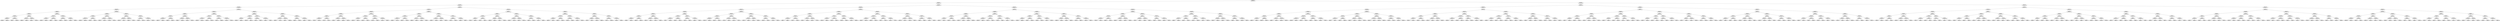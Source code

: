 ## [header material...]
## Command to get the layout: "dot -Teps thisfile > thisfile.eps"
graph "test"
{
node [shape="rectangle", fontsize=10, width=".2", height=".2", margin=0];
graph[fontsize=8];

n000 [label="clustersize = 14060
splitting feature:
((-0.094,0.85)-(-0.575,-0.471))"] ;
n000 -- n001 ;
n001 [label="clustersize = 7244
splitting feature:
((-0.985,0.495)-(-0.924,-0.498))"] ;
n001 -- n002 ;
n002 [label="clustersize = 3989
splitting feature:
((-0.239,0.485)-(-0.276,-0.567))"] ;
n002 -- n003 ;
n003 [label="clustersize = 2993
splitting feature:
((-0.221,0.0116)-(-0.293,0.706))"] ;
n003 -- n004 ;
n004 [label="clustersize = 1646
splitting feature:
((-0.158,0.996)-(0.0737,0.0972))"] ;
n004 -- n005 ;
n005 [label="clustersize = 483
splitting feature:
((0.115,-0.953)-(0.828,-0.163))"] ;
n005 -- n006 ;
n006 [label="clustersize = 258
splitting feature:
((-0.194,-0.83)-(-0.705,0.139))"] ;
n006 -- n007 ;
n007 [label="clustersize = 123
splitting feature:
((-0.473,-0.185)-(0.216,0.432))"] ;
n007 -- n008 ;
n008 [label="clustersize = 65
splitting feature:
((0.95,0.0594)-(-0.831,-0.52))"] ;
n008 -- n009 ;
n009 [label="clustersize = 12
pupil avg:
[ 0.01284334 -0.0994065 ]"] ;
n008 -- n010 ;
n010 [label="clustersize = 53
pupil avg:
[ 0.24903438 -0.18203209]"] ;
n007 -- n011 ;
n011 [label="clustersize = 58
splitting feature:
((-0.334,-0.198)-(-0.134,0.768))"] ;
n011 -- n012 ;
n012 [label="clustersize = 12
pupil avg:
[ 0.17719851 -0.05701972]"] ;
n011 -- n013 ;
n013 [label="clustersize = 46
pupil avg:
[ 0.36622921 -0.03095901]"] ;
n006 -- n014 ;
n014 [label="clustersize = 135
splitting feature:
((-0.19,0.645)-(-0.306,0.319))"] ;
n014 -- n015 ;
n015 [label="clustersize = 86
splitting feature:
((0.984,0.739)-(0.772,-0.829))"] ;
n015 -- n016 ;
n016 [label="clustersize = 31
pupil avg:
[ 0.43716668 -0.05902987]"] ;
n015 -- n017 ;
n017 [label="clustersize = 55
pupil avg:
[ 0.54298485 -0.0120268 ]"] ;
n014 -- n018 ;
n018 [label="clustersize = 49
splitting feature:
((-0.678,-0.584)-(0.473,0.389))"] ;
n018 -- n019 ;
n019 [label="clustersize = 22
pupil avg:
[ 0.24050962 -0.1551233 ]"] ;
n018 -- n020 ;
n020 [label="clustersize = 27
pupil avg:
[ 0.40651017 -0.04066676]"] ;
n005 -- n021 ;
n021 [label="clustersize = 225
splitting feature:
((0.897,-0.543)-(-0.501,0.683))"] ;
n021 -- n022 ;
n022 [label="clustersize = 40
splitting feature:
((-0.984,0.978)-(-0.491,0.143))"] ;
n022 -- n023 ;
n023 [label="clustersize = 22
splitting feature:
((0.907,-0.751)-(0.491,-0.711))"] ;
n023 -- n024 ;
n024 [label="clustersize = 6
pupil avg:
[ 0.87478035  0.04087859]"] ;
n023 -- n025 ;
n025 [label="clustersize = 16
pupil avg:
[ 0.56223449  0.03377065]"] ;
n022 -- n026 ;
n026 [label="clustersize = 18
splitting feature:
((0.246,0.621)-(-0.0103,-0.512))"] ;
n026 -- n027 ;
n027 [label="clustersize = 6
pupil avg:
[ 0.54293906  0.0724112 ]"] ;
n026 -- n028 ;
n028 [label="clustersize = 12
pupil avg:
[ 0.41260484 -0.02054471]"] ;
n021 -- n029 ;
n029 [label="clustersize = 185
splitting feature:
((-0.207,0.148)-(-0.668,0.738))"] ;
n029 -- n030 ;
n030 [label="clustersize = 135
splitting feature:
((-0.365,0.757)-(0.136,0.433))"] ;
n030 -- n031 ;
n031 [label="clustersize = 55
pupil avg:
[ 0.29890238 -0.13024433]"] ;
n030 -- n032 ;
n032 [label="clustersize = 80
pupil avg:
[ 0.43943614  0.00574275]"] ;
n029 -- n033 ;
n033 [label="clustersize = 50
splitting feature:
((0.358,-0.208)-(0.561,-0.477))"] ;
n033 -- n034 ;
n034 [label="clustersize = 29
pupil avg:
[ 0.63773223 -0.01091631]"] ;
n033 -- n035 ;
n035 [label="clustersize = 21
pupil avg:
[ 0.44959402  0.09603787]"] ;
n004 -- n036 ;
n036 [label="clustersize = 1163
splitting feature:
((-0.154,-0.27)-(0.0933,0.737))"] ;
n036 -- n037 ;
n037 [label="clustersize = 608
splitting feature:
((-0.885,0.851)-(0.602,0.367))"] ;
n037 -- n038 ;
n038 [label="clustersize = 355
splitting feature:
((-0.211,-0.705)-(0.383,-0.507))"] ;
n038 -- n039 ;
n039 [label="clustersize = 238
splitting feature:
((-0.662,-0.461)-(-0.12,-0.0662))"] ;
n039 -- n040 ;
n040 [label="clustersize = 54
pupil avg:
[ 0.24208337 -0.08166545]"] ;
n039 -- n041 ;
n041 [label="clustersize = 184
pupil avg:
[ 0.16364896 -0.05259666]"] ;
n038 -- n042 ;
n042 [label="clustersize = 117
splitting feature:
((-0.289,-0.671)-(0.918,-0.87))"] ;
n042 -- n043 ;
n043 [label="clustersize = 90
pupil avg:
[ 0.2508424   0.00320577]"] ;
n042 -- n044 ;
n044 [label="clustersize = 27
pupil avg:
[ 0.44073916  0.05205459]"] ;
n037 -- n045 ;
n045 [label="clustersize = 253
splitting feature:
((0.939,0.914)-(-0.779,-0.521))"] ;
n045 -- n046 ;
n046 [label="clustersize = 78
splitting feature:
((0.234,0.763)-(0.0243,0.248))"] ;
n046 -- n047 ;
n047 [label="clustersize = 27
pupil avg:
[ 0.40370337  0.2646815 ]"] ;
n046 -- n048 ;
n048 [label="clustersize = 51
pupil avg:
[ 0.1082733   0.12640405]"] ;
n045 -- n049 ;
n049 [label="clustersize = 175
splitting feature:
((0.0317,0.0284)-(-0.496,-0.733))"] ;
n049 -- n050 ;
n050 [label="clustersize = 166
pupil avg:
[ 0.05117218  0.02026651]"] ;
n049 -- n051 ;
n051 [label="clustersize = 9
pupil avg:
[ 0.06511371 -0.2286903 ]"] ;
n036 -- n052 ;
n052 [label="clustersize = 555
splitting feature:
((-0.708,-0.673)-(-0.611,-0.975))"] ;
n052 -- n053 ;
n053 [label="clustersize = 313
splitting feature:
((0.755,-0.532)-(-0.915,-0.26))"] ;
n053 -- n054 ;
n054 [label="clustersize = 106
splitting feature:
((0.965,-0.297)-(-0.243,-0.683))"] ;
n054 -- n055 ;
n055 [label="clustersize = 36
pupil avg:
[ 0.42482732  0.18880881]"] ;
n054 -- n056 ;
n056 [label="clustersize = 70
pupil avg:
[ 0.1511908   0.12040177]"] ;
n053 -- n057 ;
n057 [label="clustersize = 207
splitting feature:
((-0.394,0.591)-(0.427,0.651))"] ;
n057 -- n058 ;
n058 [label="clustersize = 126
pupil avg:
[ 0.15128333 -0.06747082]"] ;
n057 -- n059 ;
n059 [label="clustersize = 81
pupil avg:
[ 0.19091072  0.08106141]"] ;
n052 -- n060 ;
n060 [label="clustersize = 242
splitting feature:
((-0.281,0.345)-(0.18,0.608))"] ;
n060 -- n061 ;
n061 [label="clustersize = 80
splitting feature:
((-0.0539,-0.734)-(0.844,-0.348))"] ;
n061 -- n062 ;
n062 [label="clustersize = 53
pupil avg:
[ 0.21376292  0.04318927]"] ;
n061 -- n063 ;
n063 [label="clustersize = 27
pupil avg:
[ 0.4550618   0.11633955]"] ;
n060 -- n064 ;
n064 [label="clustersize = 162
splitting feature:
((0.884,-0.784)-(-0.0658,-0.768))"] ;
n064 -- n065 ;
n065 [label="clustersize = 71
pupil avg:
[ 0.59634019  0.18556408]"] ;
n064 -- n066 ;
n066 [label="clustersize = 91
pupil avg:
[ 0.37864476  0.13088727]"] ;
n003 -- n067 ;
n067 [label="clustersize = 1347
splitting feature:
((-0.974,0.442)-(0.226,-0.568))"] ;
n067 -- n068 ;
n068 [label="clustersize = 1027
splitting feature:
((0.0114,0.183)-(-0.97,0.497))"] ;
n068 -- n069 ;
n069 [label="clustersize = 444
splitting feature:
((-0.862,0.666)-(0.175,0.214))"] ;
n069 -- n070 ;
n070 [label="clustersize = 176
splitting feature:
((-0.344,0.158)-(-0.81,0.904))"] ;
n070 -- n071 ;
n071 [label="clustersize = 73
splitting feature:
((-0.263,0.632)-(-0.00238,0.238))"] ;
n071 -- n072 ;
n072 [label="clustersize = 26
pupil avg:
[ 0.49290066 -0.14180467]"] ;
n071 -- n073 ;
n073 [label="clustersize = 47
pupil avg:
[ 0.32707869 -0.06290434]"] ;
n070 -- n074 ;
n074 [label="clustersize = 103
splitting feature:
((-0.101,0.739)-(-0.845,0.695))"] ;
n074 -- n075 ;
n075 [label="clustersize = 68
pupil avg:
[ 0.62886538 -0.01005125]"] ;
n074 -- n076 ;
n076 [label="clustersize = 35
pupil avg:
[ 0.4263863  -0.04215573]"] ;
n069 -- n077 ;
n077 [label="clustersize = 268
splitting feature:
((-0.998,0.758)-(-0.0301,-0.651))"] ;
n077 -- n078 ;
n078 [label="clustersize = 161
splitting feature:
((-0.421,0.947)-(0.492,0.664))"] ;
n078 -- n079 ;
n079 [label="clustersize = 117
pupil avg:
[ 0.46773935 -0.04458211]"] ;
n078 -- n080 ;
n080 [label="clustersize = 44
pupil avg:
[ 0.32016984  0.13538983]"] ;
n077 -- n081 ;
n081 [label="clustersize = 107
splitting feature:
((-0.223,0.949)-(0.0753,-0.473))"] ;
n081 -- n082 ;
n082 [label="clustersize = 67
pupil avg:
[ 0.28819183 -0.01868216]"] ;
n081 -- n083 ;
n083 [label="clustersize = 40
pupil avg:
[ 0.15519407  0.01258817]"] ;
n068 -- n084 ;
n084 [label="clustersize = 583
splitting feature:
((-0.101,-0.0334)-(-0.353,0.834))"] ;
n084 -- n085 ;
n085 [label="clustersize = 179
splitting feature:
((0.119,0.547)-(-0.102,-0.173))"] ;
n085 -- n086 ;
n086 [label="clustersize = 100
splitting feature:
((0.118,0.741)-(-0.548,-0.443))"] ;
n086 -- n087 ;
n087 [label="clustersize = 86
pupil avg:
[ 0.56623815 -0.01965072]"] ;
n086 -- n088 ;
n088 [label="clustersize = 14
pupil avg:
[ 0.49372827  0.05808697]"] ;
n085 -- n089 ;
n089 [label="clustersize = 79
splitting feature:
((0.708,0.758)-(0.334,0.98))"] ;
n089 -- n090 ;
n090 [label="clustersize = 13
pupil avg:
[ 0.36347086 -0.13666383]"] ;
n089 -- n091 ;
n091 [label="clustersize = 66
pupil avg:
[ 0.55170617 -0.12909487]"] ;
n084 -- n092 ;
n092 [label="clustersize = 404
splitting feature:
((0.109,0.581)-(-0.351,0.838))"] ;
n092 -- n093 ;
n093 [label="clustersize = 99
splitting feature:
((0.912,-0.607)-(-0.151,-0.239))"] ;
n093 -- n094 ;
n094 [label="clustersize = 10
pupil avg:
[ 0.16326812  0.07796582]"] ;
n093 -- n095 ;
n095 [label="clustersize = 89
pupil avg:
[ 0.53740585 -0.06260813]"] ;
n092 -- n096 ;
n096 [label="clustersize = 305
splitting feature:
((-0.177,-0.0949)-(-0.343,-0.353))"] ;
n096 -- n097 ;
n097 [label="clustersize = 201
pupil avg:
[ 0.59460142 -0.19355879]"] ;
n096 -- n098 ;
n098 [label="clustersize = 104
pupil avg:
[ 0.47719747 -0.22205603]"] ;
n067 -- n099 ;
n099 [label="clustersize = 320
splitting feature:
((0.442,0.802)-(-0.0251,-0.397))"] ;
n099 -- n100 ;
n100 [label="clustersize = 162
splitting feature:
((0.0562,0.486)-(0.199,0.0784))"] ;
n100 -- n101 ;
n101 [label="clustersize = 112
splitting feature:
((0.375,-0.565)-(0.404,0.238))"] ;
n101 -- n102 ;
n102 [label="clustersize = 23
splitting feature:
((-0.115,0.45)-(-0.5,0.855))"] ;
n102 -- n103 ;
n103 [label="clustersize = 16
pupil avg:
[ 0.58507509  0.13540673]"] ;
n102 -- n104 ;
n104 [label="clustersize = 7
pupil avg:
[ 0.78948336  0.30267982]"] ;
n101 -- n105 ;
n105 [label="clustersize = 89
splitting feature:
((-0.861,0.753)-(-0.434,-0.815))"] ;
n105 -- n106 ;
n106 [label="clustersize = 80
pupil avg:
[ 0.43139706  0.14836566]"] ;
n105 -- n107 ;
n107 [label="clustersize = 9
pupil avg:
[ 0.70528549  0.22702398]"] ;
n100 -- n108 ;
n108 [label="clustersize = 50
splitting feature:
((-0.699,-0.501)-(-0.674,-0.849))"] ;
n108 -- n109 ;
n109 [label="clustersize = 27
splitting feature:
((0.993,-0.675)-(-0.965,0.297))"] ;
n109 -- n110 ;
n110 [label="clustersize = 5
pupil avg:
[ 0.50290347  0.22004148]"] ;
n109 -- n111 ;
n111 [label="clustersize = 22
pupil avg:
[ 0.10298057  0.15317053]"] ;
n108 -- n112 ;
n112 [label="clustersize = 23
splitting feature:
((0.565,-0.415)-(-0.365,-0.679))"] ;
n112 -- n113 ;
n113 [label="clustersize = 14
pupil avg:
[ 0.56125029  0.20807102]"] ;
n112 -- n114 ;
n114 [label="clustersize = 9
pupil avg:
[ 0.14776198  0.17089116]"] ;
n099 -- n115 ;
n115 [label="clustersize = 158
splitting feature:
((0.0932,-0.559)-(-0.257,0.726))"] ;
n115 -- n116 ;
n116 [label="clustersize = 55
splitting feature:
((-0.52,0.484)-(0.29,0.102))"] ;
n116 -- n117 ;
n117 [label="clustersize = 25
splitting feature:
((0.481,0.371)-(-0.155,-0.795))"] ;
n117 -- n118 ;
n118 [label="clustersize = 14
pupil avg:
[ 0.25163963  0.12838441]"] ;
n117 -- n119 ;
n119 [label="clustersize = 11
pupil avg:
[ 0.18461111 -0.15716991]"] ;
n116 -- n120 ;
n120 [label="clustersize = 30
splitting feature:
((0.512,-0.537)-(-0.135,0.479))"] ;
n120 -- n121 ;
n121 [label="clustersize = 4
pupil avg:
[-0.39337961  0.210927  ]"] ;
n120 -- n122 ;
n122 [label="clustersize = 26
pupil avg:
[ 0.09343355  0.09990596]"] ;
n115 -- n123 ;
n123 [label="clustersize = 103
splitting feature:
((0.0038,-0.685)-(0.513,0.486))"] ;
n123 -- n124 ;
n124 [label="clustersize = 57
splitting feature:
((0.115,0.367)-(0.587,0.138))"] ;
n124 -- n125 ;
n125 [label="clustersize = 47
pupil avg:
[ 0.40943266 -0.08297408]"] ;
n124 -- n126 ;
n126 [label="clustersize = 10
pupil avg:
[ 0.6007613  -0.08573922]"] ;
n123 -- n127 ;
n127 [label="clustersize = 46
splitting feature:
((-0.555,-0.0978)-(-0.689,0.318))"] ;
n127 -- n128 ;
n128 [label="clustersize = 23
pupil avg:
[ 0.10562836  0.15077643]"] ;
n127 -- n129 ;
n129 [label="clustersize = 23
pupil avg:
[ 0.51567789  0.06121089]"] ;
n002 -- n130 ;
n130 [label="clustersize = 996
splitting feature:
((-0.22,-0.937)-(-0.7,-0.0974))"] ;
n130 -- n131 ;
n131 [label="clustersize = 517
splitting feature:
((-0.897,0.374)-(0.297,-0.359))"] ;
n131 -- n132 ;
n132 [label="clustersize = 260
splitting feature:
((-0.869,-0.304)-(-0.381,0.248))"] ;
n132 -- n133 ;
n133 [label="clustersize = 93
splitting feature:
((-0.97,-0.371)-(-0.692,-0.629))"] ;
n133 -- n134 ;
n134 [label="clustersize = 70
splitting feature:
((-0.129,0.0635)-(0.22,0.626))"] ;
n134 -- n135 ;
n135 [label="clustersize = 50
splitting feature:
((-0.0154,0.859)-(0.286,0.0287))"] ;
n135 -- n136 ;
n136 [label="clustersize = 28
pupil avg:
[ 0.17794712 -0.01588087]"] ;
n135 -- n137 ;
n137 [label="clustersize = 22
pupil avg:
[ 0.04391222  0.00036405]"] ;
n134 -- n138 ;
n138 [label="clustersize = 20
splitting feature:
((0.841,-0.898)-(-0.884,-0.513))"] ;
n138 -- n139 ;
n139 [label="clustersize = 9
pupil avg:
[ 0.157812    0.10295698]"] ;
n138 -- n140 ;
n140 [label="clustersize = 11
pupil avg:
[ 0.41373711  0.00857313]"] ;
n133 -- n141 ;
n141 [label="clustersize = 23
splitting feature:
((0.783,-0.082)-(-0.314,0.62))"] ;
n141 -- n142 ;
n142 [label="clustersize = 13
splitting feature:
((0.159,-0.954)-(0.137,0.0927))"] ;
n142 -- n143 ;
n143 [label="clustersize = 4
pupil avg:
[ 0.36917293  0.0888915 ]"] ;
n142 -- n144 ;
n144 [label="clustersize = 9
pupil avg:
[ 0.63435692  0.09534975]"] ;
n141 -- n145 ;
n145 [label="clustersize = 10
splitting feature:
((-0.285,0.0502)-(-0.901,0.724))"] ;
n145 -- n146 ;
n146 [label="clustersize = 5
pupil avg:
[ 0.05536259 -0.05832555]"] ;
n145 -- n147 ;
n147 [label="clustersize = 5
pupil avg:
[ 0.45863182  0.10766921]"] ;
n132 -- n148 ;
n148 [label="clustersize = 167
splitting feature:
((0.389,-0.771)-(-0.481,-0.605))"] ;
n148 -- n149 ;
n149 [label="clustersize = 61
splitting feature:
((-0.156,-0.128)-(-0.0506,0.671))"] ;
n149 -- n150 ;
n150 [label="clustersize = 43
splitting feature:
((-0.975,-0.246)-(0.525,0.07))"] ;
n150 -- n151 ;
n151 [label="clustersize = 28
pupil avg:
[ 0.06544864 -0.09126602]"] ;
n150 -- n152 ;
n152 [label="clustersize = 15
pupil avg:
[ 0.01678548  0.20751966]"] ;
n149 -- n153 ;
n153 [label="clustersize = 18
splitting feature:
((-0.673,-0.162)-(0.8,0.743))"] ;
n153 -- n154 ;
n154 [label="clustersize = 12
pupil avg:
[ 0.53504082 -0.01360297]"] ;
n153 -- n155 ;
n155 [label="clustersize = 6
pupil avg:
[-0.02394875  0.07574862]"] ;
n148 -- n156 ;
n156 [label="clustersize = 106
splitting feature:
((0.996,0.567)-(0.575,-0.129))"] ;
n156 -- n157 ;
n157 [label="clustersize = 56
splitting feature:
((0.0631,-0.495)-(-0.908,0.686))"] ;
n157 -- n158 ;
n158 [label="clustersize = 30
pupil avg:
[-0.2250877  -0.22861859]"] ;
n157 -- n159 ;
n159 [label="clustersize = 26
pupil avg:
[-0.01873583 -0.17458324]"] ;
n156 -- n160 ;
n160 [label="clustersize = 50
splitting feature:
((-0.501,0.554)-(-0.328,0.567))"] ;
n160 -- n161 ;
n161 [label="clustersize = 11
pupil avg:
[-0.05318191 -0.13063052]"] ;
n160 -- n162 ;
n162 [label="clustersize = 39
pupil avg:
[ 0.15250043 -0.11373187]"] ;
n131 -- n163 ;
n163 [label="clustersize = 257
splitting feature:
((-0.204,-0.654)-(0.142,0.594))"] ;
n163 -- n164 ;
n164 [label="clustersize = 150
splitting feature:
((0.589,0.0813)-(-0.606,-0.72))"] ;
n164 -- n165 ;
n165 [label="clustersize = 83
splitting feature:
((0.225,-0.0152)-(0.323,-0.529))"] ;
n165 -- n166 ;
n166 [label="clustersize = 43
splitting feature:
((-0.751,-0.0261)-(0.0724,0.642))"] ;
n166 -- n167 ;
n167 [label="clustersize = 4
pupil avg:
[ 0.30916996  0.05254282]"] ;
n166 -- n168 ;
n168 [label="clustersize = 39
pupil avg:
[-0.1348414   0.17790954]"] ;
n165 -- n169 ;
n169 [label="clustersize = 40
splitting feature:
((-0.479,0.347)-(-0.15,-0.357))"] ;
n169 -- n170 ;
n170 [label="clustersize = 5
pupil avg:
[ 0.21935291 -0.01547038]"] ;
n169 -- n171 ;
n171 [label="clustersize = 35
pupil avg:
[-0.44771261  0.2386895 ]"] ;
n164 -- n172 ;
n172 [label="clustersize = 67
splitting feature:
((-0.654,0.649)-(-0.999,0.366))"] ;
n172 -- n173 ;
n173 [label="clustersize = 17
splitting feature:
((-0.687,0.481)-(-0.721,0.641))"] ;
n173 -- n174 ;
n174 [label="clustersize = 5
pupil avg:
[ 0.12954895 -0.06605223]"] ;
n173 -- n175 ;
n175 [label="clustersize = 12
pupil avg:
[-0.36359824 -0.00131846]"] ;
n172 -- n176 ;
n176 [label="clustersize = 50
splitting feature:
((-0.606,-0.183)-(0.469,0.023))"] ;
n176 -- n177 ;
n177 [label="clustersize = 29
pupil avg:
[ 0.09708502 -0.1693461 ]"] ;
n176 -- n178 ;
n178 [label="clustersize = 21
pupil avg:
[-0.07290224 -0.04051714]"] ;
n163 -- n179 ;
n179 [label="clustersize = 107
splitting feature:
((-0.715,0.776)-(-0.489,-0.446))"] ;
n179 -- n180 ;
n180 [label="clustersize = 36
splitting feature:
((-0.505,-0.654)-(-0.625,0.584))"] ;
n180 -- n181 ;
n181 [label="clustersize = 10
splitting feature:
((-0.944,-0.292)-(-0.406,-0.234))"] ;
n181 -- n182 ;
n182 [label="clustersize = 4
pupil avg:
[ 0.33203463  0.15844156]"] ;
n181 -- n183 ;
n183 [label="clustersize = 6
pupil avg:
[ 0.67740306  0.02675953]"] ;
n180 -- n184 ;
n184 [label="clustersize = 26
splitting feature:
((0.632,0.452)-(0.58,0.696))"] ;
n184 -- n185 ;
n185 [label="clustersize = 11
pupil avg:
[ 0.23282622  0.20627078]"] ;
n184 -- n186 ;
n186 [label="clustersize = 15
pupil avg:
[ 0.4569848   0.25242512]"] ;
n179 -- n187 ;
n187 [label="clustersize = 71
splitting feature:
((-0.377,0.317)-(0.0409,-0.228))"] ;
n187 -- n188 ;
n188 [label="clustersize = 25
splitting feature:
((0.588,-0.0262)-(-0.567,0.305))"] ;
n188 -- n189 ;
n189 [label="clustersize = 4
pupil avg:
[ 0.02841782  0.12582042]"] ;
n188 -- n190 ;
n190 [label="clustersize = 21
pupil avg:
[ 0.31815769  0.19690261]"] ;
n187 -- n191 ;
n191 [label="clustersize = 46
splitting feature:
((-0.191,0.437)-(0.0634,0.864))"] ;
n191 -- n192 ;
n192 [label="clustersize = 26
pupil avg:
[-0.18836555  0.18749032]"] ;
n191 -- n193 ;
n193 [label="clustersize = 20
pupil avg:
[ 0.15590196  0.21079145]"] ;
n130 -- n194 ;
n194 [label="clustersize = 479
splitting feature:
((0.475,-0.57)-(-0.283,0.366))"] ;
n194 -- n195 ;
n195 [label="clustersize = 201
splitting feature:
((0.931,-0.0924)-(-0.0752,-0.848))"] ;
n195 -- n196 ;
n196 [label="clustersize = 87
splitting feature:
((0.0908,-0.383)-(0.104,0.222))"] ;
n196 -- n197 ;
n197 [label="clustersize = 35
splitting feature:
((0.63,-0.428)-(-0.828,-0.301))"] ;
n197 -- n198 ;
n198 [label="clustersize = 27
splitting feature:
((0.21,0.393)-(-0.243,-0.417))"] ;
n198 -- n199 ;
n199 [label="clustersize = 18
pupil avg:
[ 0.49711762  0.19013289]"] ;
n198 -- n200 ;
n200 [label="clustersize = 9
pupil avg:
[ 0.66805343  0.04220815]"] ;
n197 -- n201 ;
n201 [label="clustersize = 8
splitting feature:
((-0.0455,-0.8)-(0.707,0.412))"] ;
n201 -- n202 ;
n202 [label="clustersize = 4
pupil avg:
[ 0.7261513  -0.34144537]"] ;
n201 -- n203 ;
n203 [label="clustersize = 4
pupil avg:
[ 0.74044376 -0.02773846]"] ;
n196 -- n204 ;
n204 [label="clustersize = 52
splitting feature:
((0.808,0.344)-(0.407,0.649))"] ;
n204 -- n205 ;
n205 [label="clustersize = 10
splitting feature:
((0.376,0.89)-(0.62,0.594))"] ;
n205 -- n206 ;
n206 [label="clustersize = 6
pupil avg:
[ 0.10860163  0.25948846]"] ;
n205 -- n207 ;
n207 [label="clustersize = 4
pupil avg:
[ 0.39042583  0.16065973]"] ;
n204 -- n208 ;
n208 [label="clustersize = 42
splitting feature:
((-0.35,-0.747)-(0.391,0.541))"] ;
n208 -- n209 ;
n209 [label="clustersize = 4
pupil avg:
[ 0.10074786  0.10181624]"] ;
n208 -- n210 ;
n210 [label="clustersize = 38
pupil avg:
[ 0.47197166  0.18538352]"] ;
n195 -- n211 ;
n211 [label="clustersize = 114
splitting feature:
((0.187,0.567)-(-0.226,-0.851))"] ;
n211 -- n212 ;
n212 [label="clustersize = 74
splitting feature:
((-0.214,0.469)-(-0.94,0.0361))"] ;
n212 -- n213 ;
n213 [label="clustersize = 32
splitting feature:
((0.691,0.436)-(-0.738,-0.861))"] ;
n213 -- n214 ;
n214 [label="clustersize = 27
pupil avg:
[ 0.33827833  0.13622279]"] ;
n213 -- n215 ;
n215 [label="clustersize = 5
pupil avg:
[-0.0462007   0.07386096]"] ;
n212 -- n216 ;
n216 [label="clustersize = 42
splitting feature:
((-0.887,0.328)-(0.185,-0.51))"] ;
n216 -- n217 ;
n217 [label="clustersize = 32
pupil avg:
[ 0.46598815  0.04742454]"] ;
n216 -- n218 ;
n218 [label="clustersize = 10
pupil avg:
[ 0.25935721  0.15596665]"] ;
n211 -- n219 ;
n219 [label="clustersize = 40
splitting feature:
((0.602,-0.886)-(0.569,0.995))"] ;
n219 -- n220 ;
n220 [label="clustersize = 32
splitting feature:
((0.622,-0.6)-(-0.119,0.119))"] ;
n220 -- n221 ;
n221 [label="clustersize = 4
pupil avg:
[ 0.40494505 -0.15970696]"] ;
n220 -- n222 ;
n222 [label="clustersize = 28
pupil avg:
[ 0.14365331  0.0452209 ]"] ;
n219 -- n223 ;
n223 [label="clustersize = 8
splitting feature:
((-0.814,0.981)-(-0.694,0.506))"] ;
n223 -- n224 ;
n224 [label="clustersize = 4
pupil avg:
[-0.40592021  0.13875044]"] ;
n223 -- n225 ;
n225 [label="clustersize = 4
pupil avg:
[ 0.16289536  0.13162354]"] ;
n194 -- n226 ;
n226 [label="clustersize = 278
splitting feature:
((-0.174,0.203)-(0.725,-0.34))"] ;
n226 -- n227 ;
n227 [label="clustersize = 244
splitting feature:
((0.0284,-0.906)-(-0.916,0.297))"] ;
n227 -- n228 ;
n228 [label="clustersize = 75
splitting feature:
((0.869,0.477)-(-0.575,-0.672))"] ;
n228 -- n229 ;
n229 [label="clustersize = 13
splitting feature:
((-0.151,-0.582)-(0.586,0.614))"] ;
n229 -- n230 ;
n230 [label="clustersize = 8
pupil avg:
[ 0.16995388  0.21320566]"] ;
n229 -- n231 ;
n231 [label="clustersize = 5
pupil avg:
[ 0.4511926   0.19200407]"] ;
n228 -- n232 ;
n232 [label="clustersize = 62
splitting feature:
((0.12,0.0615)-(-0.2,0.695))"] ;
n232 -- n233 ;
n233 [label="clustersize = 44
pupil avg:
[ 0.09660557  0.0672815 ]"] ;
n232 -- n234 ;
n234 [label="clustersize = 18
pupil avg:
[ 0.04528732 -0.18223537]"] ;
n227 -- n235 ;
n235 [label="clustersize = 169
splitting feature:
((-0.832,0.713)-(0.283,0.211))"] ;
n235 -- n236 ;
n236 [label="clustersize = 95
splitting feature:
((0.914,0.739)-(0.835,-0.695))"] ;
n236 -- n237 ;
n237 [label="clustersize = 38
pupil avg:
[ 0.2300364  -0.19375666]"] ;
n236 -- n238 ;
n238 [label="clustersize = 57
pupil avg:
[ 0.40470879 -0.06886412]"] ;
n235 -- n239 ;
n239 [label="clustersize = 74
splitting feature:
((0.313,-0.524)-(-0.926,-0.356))"] ;
n239 -- n240 ;
n240 [label="clustersize = 34
pupil avg:
[ 0.30045014 -0.01376849]"] ;
n239 -- n241 ;
n241 [label="clustersize = 40
pupil avg:
[ 0.07636737 -0.09752283]"] ;
n226 -- n242 ;
n242 [label="clustersize = 34
splitting feature:
((-0.602,0.744)-(0.13,0.218))"] ;
n242 -- n243 ;
n243 [label="clustersize = 18
splitting feature:
((0.054,0.739)-(-0.984,0.768))"] ;
n243 -- n244 ;
n244 [label="clustersize = 8
splitting feature:
((0.705,-0.526)-(0.31,0.482))"] ;
n244 -- n245 ;
n245 [label="clustersize = 4
pupil avg:
[ 0.52449187 -0.1575784 ]"] ;
n244 -- n246 ;
n246 [label="clustersize = 4
pupil avg:
[ 0.54759104  0.11434174]"] ;
n243 -- n247 ;
n247 [label="clustersize = 10
splitting feature:
((0.109,-0.212)-(-0.169,0.496))"] ;
n247 -- n248 ;
n248 [label="clustersize = 4
pupil avg:
[ 0.82480042 -0.19985819]"] ;
n247 -- n249 ;
n249 [label="clustersize = 6
pupil avg:
[ 0.62796955 -0.24068008]"] ;
n242 -- n250 ;
n250 [label="clustersize = 16
splitting feature:
((-0.903,0.42)-(0.442,0.372))"] ;
n250 -- n251 ;
n251 [label="clustersize = 8
splitting feature:
((-0.0298,0.191)-(0.265,0.448))"] ;
n251 -- n252 ;
n252 [label="clustersize = 4
pupil avg:
[ 0.37324441 -0.21153528]"] ;
n251 -- n253 ;
n253 [label="clustersize = 4
pupil avg:
[ 0.59581824 -0.19868659]"] ;
n250 -- n254 ;
n254 [label="clustersize = 8
splitting feature:
((0.0107,0.461)-(-0.688,-0.0253))"] ;
n254 -- n255 ;
n255 [label="clustersize = 4
pupil avg:
[ 0.24934441  0.35657051]"] ;
n254 -- n256 ;
n256 [label="clustersize = 4
pupil avg:
[-0.20746928  0.15889017]"] ;
n001 -- n257 ;
n257 [label="clustersize = 3255
splitting feature:
((-0.0821,0.938)-(-0.116,-0.178))"] ;
n257 -- n258 ;
n258 [label="clustersize = 1352
splitting feature:
((-0.427,0.64)-(0.149,-0.449))"] ;
n258 -- n259 ;
n259 [label="clustersize = 725
splitting feature:
((-0.0996,-0.622)-(-0.497,0.866))"] ;
n259 -- n260 ;
n260 [label="clustersize = 262
splitting feature:
((0.421,0.15)-(-0.64,0.194))"] ;
n260 -- n261 ;
n261 [label="clustersize = 105
splitting feature:
((0.835,0.276)-(-0.811,0.705))"] ;
n261 -- n262 ;
n262 [label="clustersize = 72
splitting feature:
((-0.325,0.932)-(-0.261,0.696))"] ;
n262 -- n263 ;
n263 [label="clustersize = 18
splitting feature:
((0.273,-0.668)-(0.646,-0.894))"] ;
n263 -- n264 ;
n264 [label="clustersize = 7
pupil avg:
[ 0.26168498 -0.03581371]"] ;
n263 -- n265 ;
n265 [label="clustersize = 11
pupil avg:
[ 0.70730391  0.27369744]"] ;
n262 -- n266 ;
n266 [label="clustersize = 54
splitting feature:
((-0.146,0.0264)-(0.512,0.191))"] ;
n266 -- n267 ;
n267 [label="clustersize = 20
pupil avg:
[ 0.38855869  0.12463227]"] ;
n266 -- n268 ;
n268 [label="clustersize = 34
pupil avg:
[ 0.25096759  0.24884552]"] ;
n261 -- n269 ;
n269 [label="clustersize = 33
splitting feature:
((0.766,-0.695)-(0.168,-0.0788))"] ;
n269 -- n270 ;
n270 [label="clustersize = 11
splitting feature:
((0.332,0.195)-(0.172,-0.793))"] ;
n270 -- n271 ;
n271 [label="clustersize = 4
pupil avg:
[ 0.15978729 -0.07578495]"] ;
n270 -- n272 ;
n272 [label="clustersize = 7
pupil avg:
[ 0.74589607 -0.04511633]"] ;
n269 -- n273 ;
n273 [label="clustersize = 22
splitting feature:
((-0.355,0.528)-(-0.637,0.459))"] ;
n273 -- n274 ;
n274 [label="clustersize = 17
pupil avg:
[ 0.12033791 -0.07502232]"] ;
n273 -- n275 ;
n275 [label="clustersize = 5
pupil avg:
[-0.01558323  0.15103506]"] ;
n260 -- n276 ;
n276 [label="clustersize = 157
splitting feature:
((0.184,0.415)-(0.351,0.847))"] ;
n276 -- n277 ;
n277 [label="clustersize = 94
splitting feature:
((0.518,0.124)-(-0.912,0.168))"] ;
n277 -- n278 ;
n278 [label="clustersize = 32
splitting feature:
((-0.752,0.769)-(-0.156,-0.156))"] ;
n278 -- n279 ;
n279 [label="clustersize = 7
pupil avg:
[ 0.16707491 -0.1428777 ]"] ;
n278 -- n280 ;
n280 [label="clustersize = 25
pupil avg:
[ 0.38690145  0.08204691]"] ;
n277 -- n281 ;
n281 [label="clustersize = 62
splitting feature:
((0.748,-0.598)-(-0.519,0.916))"] ;
n281 -- n282 ;
n282 [label="clustersize = 11
pupil avg:
[ 0.32732623 -0.06663537]"] ;
n281 -- n283 ;
n283 [label="clustersize = 51
pupil avg:
[ 0.15462287 -0.11429709]"] ;
n276 -- n284 ;
n284 [label="clustersize = 63
splitting feature:
((0.0976,0.535)-(-0.702,0.13))"] ;
n284 -- n285 ;
n285 [label="clustersize = 17
splitting feature:
((0.503,0.611)-(0.616,0.452))"] ;
n285 -- n286 ;
n286 [label="clustersize = 11
pupil avg:
[-0.01401097 -0.13795888]"] ;
n285 -- n287 ;
n287 [label="clustersize = 6
pupil avg:
[ 0.2696655  -0.10151352]"] ;
n284 -- n288 ;
n288 [label="clustersize = 46
splitting feature:
((-0.274,-0.722)-(-0.405,0.785))"] ;
n288 -- n289 ;
n289 [label="clustersize = 22
pupil avg:
[-0.05804628 -0.00780751]"] ;
n288 -- n290 ;
n290 [label="clustersize = 24
pupil avg:
[ 0.10225994 -0.00341822]"] ;
n259 -- n291 ;
n291 [label="clustersize = 463
splitting feature:
((-0.429,-0.901)-(-0.825,-0.577))"] ;
n291 -- n292 ;
n292 [label="clustersize = 285
splitting feature:
((0.00125,0.794)-(-0.461,-0.491))"] ;
n292 -- n293 ;
n293 [label="clustersize = 260
splitting feature:
((-0.619,-0.839)-(-0.997,0.211))"] ;
n293 -- n294 ;
n294 [label="clustersize = 232
splitting feature:
((0.0342,-0.535)-(0.989,-0.879))"] ;
n294 -- n295 ;
n295 [label="clustersize = 144
pupil avg:
[ 0.56407449  0.18485863]"] ;
n294 -- n296 ;
n296 [label="clustersize = 88
pupil avg:
[ 0.66608053  0.08780436]"] ;
n293 -- n297 ;
n297 [label="clustersize = 28
splitting feature:
((0.319,-0.118)-(-0.974,-0.315))"] ;
n297 -- n298 ;
n298 [label="clustersize = 20
pupil avg:
[ 0.57365876  0.25409485]"] ;
n297 -- n299 ;
n299 [label="clustersize = 8
pupil avg:
[-0.07637048 -0.11570302]"] ;
n292 -- n300 ;
n300 [label="clustersize = 25
splitting feature:
((0.155,0.0331)-(0.128,-0.74))"] ;
n300 -- n301 ;
n301 [label="clustersize = 15
splitting feature:
((0.203,0.181)-(-0.453,0.308))"] ;
n301 -- n302 ;
n302 [label="clustersize = 7
pupil avg:
[ 0.29220771  0.22592606]"] ;
n301 -- n303 ;
n303 [label="clustersize = 8
pupil avg:
[ 0.6046994  -0.08216755]"] ;
n300 -- n304 ;
n304 [label="clustersize = 10
splitting feature:
((-0.509,0.147)-(0.305,-0.555))"] ;
n304 -- n305 ;
n305 [label="clustersize = 6
pupil avg:
[ 0.39606227 -0.14569597]"] ;
n304 -- n306 ;
n306 [label="clustersize = 4
pupil avg:
[-0.16747241 -0.01618967]"] ;
n291 -- n307 ;
n307 [label="clustersize = 178
splitting feature:
((0.182,0.744)-(-0.236,-0.536))"] ;
n307 -- n308 ;
n308 [label="clustersize = 112
splitting feature:
((-0.314,0.454)-(-0.623,0.82))"] ;
n308 -- n309 ;
n309 [label="clustersize = 56
splitting feature:
((0.852,-0.312)-(0.736,-0.0234))"] ;
n309 -- n310 ;
n310 [label="clustersize = 16
pupil avg:
[ 0.20446137 -0.07501656]"] ;
n309 -- n311 ;
n311 [label="clustersize = 40
pupil avg:
[ 0.40908988  0.14755213]"] ;
n308 -- n312 ;
n312 [label="clustersize = 56
splitting feature:
((0.256,0.868)-(0.38,-0.477))"] ;
n312 -- n313 ;
n313 [label="clustersize = 42
pupil avg:
[ 0.6141758   0.09408388]"] ;
n312 -- n314 ;
n314 [label="clustersize = 14
pupil avg:
[ 0.37373965  0.02435972]"] ;
n307 -- n315 ;
n315 [label="clustersize = 66
splitting feature:
((-0.822,0.889)-(0.206,-0.574))"] ;
n315 -- n316 ;
n316 [label="clustersize = 35
splitting feature:
((-0.27,0.275)-(0.271,0.788))"] ;
n316 -- n317 ;
n317 [label="clustersize = 31
pupil avg:
[ 0.24580942 -0.24298236]"] ;
n316 -- n318 ;
n318 [label="clustersize = 4
pupil avg:
[-0.24032402 -0.07956372]"] ;
n315 -- n319 ;
n319 [label="clustersize = 31
splitting feature:
((0.619,0.373)-(0.952,-0.88))"] ;
n319 -- n320 ;
n320 [label="clustersize = 10
pupil avg:
[ 0.2744617  -0.05892448]"] ;
n319 -- n321 ;
n321 [label="clustersize = 21
pupil avg:
[ 0.49143847 -0.16320076]"] ;
n258 -- n322 ;
n322 [label="clustersize = 627
splitting feature:
((0.27,-0.838)-(0.0226,0.488))"] ;
n322 -- n323 ;
n323 [label="clustersize = 224
splitting feature:
((0.233,0.471)-(0.0907,-0.0643))"] ;
n323 -- n324 ;
n324 [label="clustersize = 64
splitting feature:
((0.23,-0.281)-(-0.312,-0.844))"] ;
n324 -- n325 ;
n325 [label="clustersize = 25
splitting feature:
((-0.414,-0.808)-(0.937,0.954))"] ;
n325 -- n326 ;
n326 [label="clustersize = 12
splitting feature:
((-0.941,-0.0617)-(0.538,0.283))"] ;
n326 -- n327 ;
n327 [label="clustersize = 7
pupil avg:
[ 0.16334939 -0.11130511]"] ;
n326 -- n328 ;
n328 [label="clustersize = 5
pupil avg:
[ 0.33896396  0.20247748]"] ;
n325 -- n329 ;
n329 [label="clustersize = 13
splitting feature:
((-0.771,0.297)-(-0.809,0.0732))"] ;
n329 -- n330 ;
n330 [label="clustersize = 4
pupil avg:
[ 0.28710481  0.17346624]"] ;
n329 -- n331 ;
n331 [label="clustersize = 9
pupil avg:
[-0.22845287  0.15635208]"] ;
n324 -- n332 ;
n332 [label="clustersize = 39
splitting feature:
((-0.173,0.182)-(-0.943,-0.983))"] ;
n332 -- n333 ;
n333 [label="clustersize = 8
splitting feature:
((0.471,0.921)-(0.124,-0.0887))"] ;
n333 -- n334 ;
n334 [label="clustersize = 4
pupil avg:
[ 0.21387019 -0.15007384]"] ;
n333 -- n335 ;
n335 [label="clustersize = 4
pupil avg:
[-0.38409091 -0.03965368]"] ;
n332 -- n336 ;
n336 [label="clustersize = 31
splitting feature:
((0.29,0.867)-(0.497,0.254))"] ;
n336 -- n337 ;
n337 [label="clustersize = 25
pupil avg:
[ 0.58137391  0.1880024 ]"] ;
n336 -- n338 ;
n338 [label="clustersize = 6
pupil avg:
[ 0.15171171  0.12858142]"] ;
n323 -- n339 ;
n339 [label="clustersize = 160
splitting feature:
((0.307,0.889)-(-0.833,0.282))"] ;
n339 -- n340 ;
n340 [label="clustersize = 71
splitting feature:
((0.872,-0.754)-(0.68,-0.461))"] ;
n340 -- n341 ;
n341 [label="clustersize = 23
splitting feature:
((0.337,-0.981)-(-0.327,0.84))"] ;
n341 -- n342 ;
n342 [label="clustersize = 16
pupil avg:
[-0.07981454  0.12859844]"] ;
n341 -- n343 ;
n343 [label="clustersize = 7
pupil avg:
[ 0.23160969 -0.03595759]"] ;
n340 -- n344 ;
n344 [label="clustersize = 48
splitting feature:
((0.0377,-0.073)-(-0.182,-0.885))"] ;
n344 -- n345 ;
n345 [label="clustersize = 35
pupil avg:
[-0.19752114  0.16215325]"] ;
n344 -- n346 ;
n346 [label="clustersize = 13
pupil avg:
[-0.40292567  0.02479138]"] ;
n339 -- n347 ;
n347 [label="clustersize = 89
splitting feature:
((-0.691,0.607)-(0.976,0.91))"] ;
n347 -- n348 ;
n348 [label="clustersize = 58
splitting feature:
((-0.74,0.548)-(0.906,-0.502))"] ;
n348 -- n349 ;
n349 [label="clustersize = 52
pupil avg:
[ 0.12428914  0.00588333]"] ;
n348 -- n350 ;
n350 [label="clustersize = 6
pupil avg:
[-0.14045628 -0.04232988]"] ;
n347 -- n351 ;
n351 [label="clustersize = 31
splitting feature:
((0.385,0.612)-(-0.806,0.876))"] ;
n351 -- n352 ;
n352 [label="clustersize = 20
pupil avg:
[-0.04213664  0.12169475]"] ;
n351 -- n353 ;
n353 [label="clustersize = 11
pupil avg:
[-0.32065668  0.01642805]"] ;
n322 -- n354 ;
n354 [label="clustersize = 403
splitting feature:
((0.452,0.511)-(-0.983,-0.421))"] ;
n354 -- n355 ;
n355 [label="clustersize = 216
splitting feature:
((-0.0642,0.433)-(-0.776,-0.267))"] ;
n355 -- n356 ;
n356 [label="clustersize = 179
splitting feature:
((0.00592,0.619)-(-0.276,0.149))"] ;
n356 -- n357 ;
n357 [label="clustersize = 119
splitting feature:
((0.476,-0.294)-(0.238,-0.601))"] ;
n357 -- n358 ;
n358 [label="clustersize = 49
pupil avg:
[ 0.48000093  0.19811181]"] ;
n357 -- n359 ;
n359 [label="clustersize = 70
pupil avg:
[ 0.28953817  0.15884289]"] ;
n356 -- n360 ;
n360 [label="clustersize = 60
splitting feature:
((-0.9,-0.744)-(-0.0499,0.413))"] ;
n360 -- n361 ;
n361 [label="clustersize = 6
pupil avg:
[ 0.39859351  0.38805547]"] ;
n360 -- n362 ;
n362 [label="clustersize = 54
pupil avg:
[ 0.14834133  0.14039051]"] ;
n355 -- n363 ;
n363 [label="clustersize = 37
splitting feature:
((0.325,-0.754)-(-0.536,0.576))"] ;
n363 -- n364 ;
n364 [label="clustersize = 18
splitting feature:
((-0.599,0.434)-(0.517,-0.162))"] ;
n364 -- n365 ;
n365 [label="clustersize = 7
pupil avg:
[ 0.01472792  0.22779019]"] ;
n364 -- n366 ;
n366 [label="clustersize = 11
pupil avg:
[-0.23113227  0.02847599]"] ;
n363 -- n367 ;
n367 [label="clustersize = 19
splitting feature:
((-0.407,0.0563)-(-0.488,0.42))"] ;
n367 -- n368 ;
n368 [label="clustersize = 7
pupil avg:
[ 0.00695771 -0.11830799]"] ;
n367 -- n369 ;
n369 [label="clustersize = 12
pupil avg:
[ 0.34012     0.15627475]"] ;
n354 -- n370 ;
n370 [label="clustersize = 187
splitting feature:
((-0.0348,0.0115)-(0.13,0.618))"] ;
n370 -- n371 ;
n371 [label="clustersize = 132
splitting feature:
((0.941,-0.0801)-(0.262,-0.608))"] ;
n371 -- n372 ;
n372 [label="clustersize = 8
splitting feature:
((-0.305,-0.619)-(0.241,0.579))"] ;
n372 -- n373 ;
n373 [label="clustersize = 4
pupil avg:
[-0.33987557 -0.13896526]"] ;
n372 -- n374 ;
n374 [label="clustersize = 4
pupil avg:
[ 0.06687187 -0.01972754]"] ;
n371 -- n375 ;
n375 [label="clustersize = 124
splitting feature:
((-0.216,0.287)-(0.12,0.466))"] ;
n375 -- n376 ;
n376 [label="clustersize = 76
pupil avg:
[ 0.17992072 -0.05429609]"] ;
n375 -- n377 ;
n377 [label="clustersize = 48
pupil avg:
[ 0.27845108  0.07204275]"] ;
n370 -- n378 ;
n378 [label="clustersize = 55
splitting feature:
((0.141,-0.453)-(-0.577,-0.519))"] ;
n378 -- n379 ;
n379 [label="clustersize = 32
splitting feature:
((-0.852,-0.0942)-(-0.0514,0.142))"] ;
n379 -- n380 ;
n380 [label="clustersize = 8
pupil avg:
[-0.04287959  0.02764894]"] ;
n379 -- n381 ;
n381 [label="clustersize = 24
pupil avg:
[ 0.39079656  0.12001019]"] ;
n378 -- n382 ;
n382 [label="clustersize = 23
splitting feature:
((-0.927,-0.958)-(-0.703,-0.23))"] ;
n382 -- n383 ;
n383 [label="clustersize = 17
pupil avg:
[ 0.64250018  0.07881617]"] ;
n382 -- n384 ;
n384 [label="clustersize = 6
pupil avg:
[ 0.38962001 -0.0418767 ]"] ;
n257 -- n385 ;
n385 [label="clustersize = 1903
splitting feature:
((-0.606,-0.398)-(0.164,-0.964))"] ;
n385 -- n386 ;
n386 [label="clustersize = 695
splitting feature:
((0.2,0.0658)-(-0.405,-0.386))"] ;
n386 -- n387 ;
n387 [label="clustersize = 390
splitting feature:
((-0.682,-0.696)-(0.739,-0.115))"] ;
n387 -- n388 ;
n388 [label="clustersize = 265
splitting feature:
((0.888,-0.558)-(0.891,0.371))"] ;
n388 -- n389 ;
n389 [label="clustersize = 126
splitting feature:
((0.221,0.0902)-(-0.279,0.416))"] ;
n389 -- n390 ;
n390 [label="clustersize = 85
splitting feature:
((-0.17,0.754)-(0.148,0.0307))"] ;
n390 -- n391 ;
n391 [label="clustersize = 12
pupil avg:
[ 0.26503601  0.06075413]"] ;
n390 -- n392 ;
n392 [label="clustersize = 73
pupil avg:
[ 0.04201341  0.0736716 ]"] ;
n389 -- n393 ;
n393 [label="clustersize = 41
splitting feature:
((-0.174,0.866)-(0.322,-0.38))"] ;
n393 -- n394 ;
n394 [label="clustersize = 32
pupil avg:
[ 0.30087851 -0.08228419]"] ;
n393 -- n395 ;
n395 [label="clustersize = 9
pupil avg:
[-0.06452247  0.02567353]"] ;
n388 -- n396 ;
n396 [label="clustersize = 139
splitting feature:
((0.284,-0.489)-(-0.0919,-0.914))"] ;
n396 -- n397 ;
n397 [label="clustersize = 69
splitting feature:
((-0.312,0.0451)-(-0.0116,0.84))"] ;
n397 -- n398 ;
n398 [label="clustersize = 32
pupil avg:
[ 0.05248527 -0.03134023]"] ;
n397 -- n399 ;
n399 [label="clustersize = 37
pupil avg:
[ 0.13709457  0.0567292 ]"] ;
n396 -- n400 ;
n400 [label="clustersize = 70
splitting feature:
((-0.92,0.686)-(0.536,-0.489))"] ;
n400 -- n401 ;
n401 [label="clustersize = 38
pupil avg:
[ 0.06136604 -0.03988027]"] ;
n400 -- n402 ;
n402 [label="clustersize = 32
pupil avg:
[-0.08858168 -0.0093926 ]"] ;
n387 -- n403 ;
n403 [label="clustersize = 125
splitting feature:
((0.636,-0.169)-(-0.774,-0.196))"] ;
n403 -- n404 ;
n404 [label="clustersize = 74
splitting feature:
((0.105,0.978)-(-0.149,-0.396))"] ;
n404 -- n405 ;
n405 [label="clustersize = 44
splitting feature:
((0.456,0.644)-(-0.593,-0.189))"] ;
n405 -- n406 ;
n406 [label="clustersize = 29
pupil avg:
[ 0.52322845  0.22589109]"] ;
n405 -- n407 ;
n407 [label="clustersize = 15
pupil avg:
[ 0.29789388  0.12108982]"] ;
n404 -- n408 ;
n408 [label="clustersize = 30
splitting feature:
((0.194,-0.527)-(-0.723,-0.246))"] ;
n408 -- n409 ;
n409 [label="clustersize = 22
pupil avg:
[ 0.31540719  0.14879065]"] ;
n408 -- n410 ;
n410 [label="clustersize = 8
pupil avg:
[-0.01441622 -0.01196226]"] ;
n403 -- n411 ;
n411 [label="clustersize = 51
splitting feature:
((0.0708,-0.48)-(-0.843,-0.75))"] ;
n411 -- n412 ;
n412 [label="clustersize = 43
splitting feature:
((-0.708,-0.415)-(0.626,-0.778))"] ;
n412 -- n413 ;
n413 [label="clustersize = 39
pupil avg:
[ 0.19476173  0.01355206]"] ;
n412 -- n414 ;
n414 [label="clustersize = 4
pupil avg:
[-0.15773899  0.12790603]"] ;
n411 -- n415 ;
n415 [label="clustersize = 8
splitting feature:
((0.0813,0.729)-(-0.874,-0.735))"] ;
n415 -- n416 ;
n416 [label="clustersize = 4
pupil avg:
[-0.06995614 -0.12763158]"] ;
n415 -- n417 ;
n417 [label="clustersize = 4
pupil avg:
[-0.31651407  0.06115086]"] ;
n386 -- n418 ;
n418 [label="clustersize = 305
splitting feature:
((-0.00744,-0.912)-(0.468,-0.468))"] ;
n418 -- n419 ;
n419 [label="clustersize = 173
splitting feature:
((-0.0195,-0.932)-(-0.00654,0.768))"] ;
n419 -- n420 ;
n420 [label="clustersize = 57
splitting feature:
((-0.0357,0.0651)-(0.624,0.49))"] ;
n420 -- n421 ;
n421 [label="clustersize = 41
splitting feature:
((-0.119,0.829)-(0.226,-0.32))"] ;
n421 -- n422 ;
n422 [label="clustersize = 31
pupil avg:
[-0.02719458 -0.16488557]"] ;
n421 -- n423 ;
n423 [label="clustersize = 10
pupil avg:
[-0.29539363 -0.05994746]"] ;
n420 -- n424 ;
n424 [label="clustersize = 16
splitting feature:
((0.511,0.669)-(-0.29,-0.293))"] ;
n424 -- n425 ;
n425 [label="clustersize = 6
pupil avg:
[-0.22109872 -0.02775172]"] ;
n424 -- n426 ;
n426 [label="clustersize = 10
pupil avg:
[-0.42005248 -0.15058378]"] ;
n419 -- n427 ;
n427 [label="clustersize = 116
splitting feature:
((-0.612,0.565)-(-0.316,0.27))"] ;
n427 -- n428 ;
n428 [label="clustersize = 28
splitting feature:
((-0.802,0.724)-(-0.325,-0.288))"] ;
n428 -- n429 ;
n429 [label="clustersize = 15
pupil avg:
[ 0.39474536 -0.06829274]"] ;
n428 -- n430 ;
n430 [label="clustersize = 13
pupil avg:
[ 0.04907878 -0.12406733]"] ;
n427 -- n431 ;
n431 [label="clustersize = 88
splitting feature:
((-0.616,-0.568)-(-0.83,0.194))"] ;
n431 -- n432 ;
n432 [label="clustersize = 43
pupil avg:
[ 0.08463841 -0.14167715]"] ;
n431 -- n433 ;
n433 [label="clustersize = 45
pupil avg:
[-0.0532075  -0.15739701]"] ;
n418 -- n434 ;
n434 [label="clustersize = 132
splitting feature:
((-0.891,-0.0165)-(-0.197,0.865))"] ;
n434 -- n435 ;
n435 [label="clustersize = 69
splitting feature:
((0.225,0.128)-(0.308,0.967))"] ;
n435 -- n436 ;
n436 [label="clustersize = 51
splitting feature:
((-0.277,0.242)-(0.139,0.787))"] ;
n436 -- n437 ;
n437 [label="clustersize = 40
pupil avg:
[-0.01656466 -0.16009968]"] ;
n436 -- n438 ;
n438 [label="clustersize = 11
pupil avg:
[ 0.2166139  -0.06660214]"] ;
n435 -- n439 ;
n439 [label="clustersize = 18
splitting feature:
((0.336,0.752)-(-0.473,-0.582))"] ;
n439 -- n440 ;
n440 [label="clustersize = 8
pupil avg:
[ 0.14675257 -0.0054887 ]"] ;
n439 -- n441 ;
n441 [label="clustersize = 10
pupil avg:
[ 0.44439059 -0.07159841]"] ;
n434 -- n442 ;
n442 [label="clustersize = 63
splitting feature:
((-0.483,0.967)-(-0.918,-0.152))"] ;
n442 -- n443 ;
n443 [label="clustersize = 45
splitting feature:
((-0.336,-0.353)-(-0.352,0.885))"] ;
n443 -- n444 ;
n444 [label="clustersize = 14
pupil avg:
[ 0.30427557  0.03226593]"] ;
n443 -- n445 ;
n445 [label="clustersize = 31
pupil avg:
[ 0.56546336 -0.17202189]"] ;
n442 -- n446 ;
n446 [label="clustersize = 18
splitting feature:
((-0.594,-0.513)-(0.0619,-0.293))"] ;
n446 -- n447 ;
n447 [label="clustersize = 6
pupil avg:
[-0.00066732 -0.15218885]"] ;
n446 -- n448 ;
n448 [label="clustersize = 12
pupil avg:
[ 0.34245844 -0.11196241]"] ;
n385 -- n449 ;
n449 [label="clustersize = 1208
splitting feature:
((-0.604,0.853)-(0.649,0.693))"] ;
n449 -- n450 ;
n450 [label="clustersize = 540
splitting feature:
((-0.275,-0.386)-(-0.598,0.6))"] ;
n450 -- n451 ;
n451 [label="clustersize = 317
splitting feature:
((0.444,0.134)-(-0.956,-0.175))"] ;
n451 -- n452 ;
n452 [label="clustersize = 65
splitting feature:
((0.839,0.78)-(-0.919,0.844))"] ;
n452 -- n453 ;
n453 [label="clustersize = 44
splitting feature:
((0.125,-0.522)-(-0.502,-0.814))"] ;
n453 -- n454 ;
n454 [label="clustersize = 40
pupil avg:
[ 0.17272314  0.19633704]"] ;
n453 -- n455 ;
n455 [label="clustersize = 4
pupil avg:
[ 0.44857776 -0.21622605]"] ;
n452 -- n456 ;
n456 [label="clustersize = 21
splitting feature:
((0.238,-0.0358)-(-0.427,-0.468))"] ;
n456 -- n457 ;
n457 [label="clustersize = 15
pupil avg:
[-0.06505663  0.01086745]"] ;
n456 -- n458 ;
n458 [label="clustersize = 6
pupil avg:
[ 0.2266918  -0.12681935]"] ;
n451 -- n459 ;
n459 [label="clustersize = 252
splitting feature:
((-0.883,-0.886)-(-0.278,0.466))"] ;
n459 -- n460 ;
n460 [label="clustersize = 96
splitting feature:
((-0.307,0.382)-(-0.41,-0.715))"] ;
n460 -- n461 ;
n461 [label="clustersize = 46
pupil avg:
[-0.00506586 -0.04336704]"] ;
n460 -- n462 ;
n462 [label="clustersize = 50
pupil avg:
[-0.22601544 -0.05217305]"] ;
n459 -- n463 ;
n463 [label="clustersize = 156
splitting feature:
((0.096,0.718)-(-0.34,0.533))"] ;
n463 -- n464 ;
n464 [label="clustersize = 69
pupil avg:
[ 0.03504523 -0.01730732]"] ;
n463 -- n465 ;
n465 [label="clustersize = 87
pupil avg:
[ 0.09349468 -0.09312292]"] ;
n450 -- n466 ;
n466 [label="clustersize = 223
splitting feature:
((0.625,0.461)-(-0.786,-0.493))"] ;
n466 -- n467 ;
n467 [label="clustersize = 44
splitting feature:
((-0.902,0.964)-(-0.978,-0.222))"] ;
n467 -- n468 ;
n468 [label="clustersize = 12
splitting feature:
((0.991,0.396)-(-0.265,0.882))"] ;
n468 -- n469 ;
n469 [label="clustersize = 4
pupil avg:
[ 0.87723214  0.29241071]"] ;
n468 -- n470 ;
n470 [label="clustersize = 8
pupil avg:
[ 0.46623036 -0.12310174]"] ;
n467 -- n471 ;
n471 [label="clustersize = 32
splitting feature:
((-0.553,0.927)-(0.234,-0.579))"] ;
n471 -- n472 ;
n472 [label="clustersize = 22
pupil avg:
[ 0.34725483  0.0399817 ]"] ;
n471 -- n473 ;
n473 [label="clustersize = 10
pupil avg:
[ 0.10686034  0.08704138]"] ;
n466 -- n474 ;
n474 [label="clustersize = 179
splitting feature:
((-0.727,0.781)-(-0.75,-0.569))"] ;
n474 -- n475 ;
n475 [label="clustersize = 72
splitting feature:
((0.297,-0.642)-(0.452,-0.51))"] ;
n475 -- n476 ;
n476 [label="clustersize = 53
pupil avg:
[ 0.17815626  0.02178139]"] ;
n475 -- n477 ;
n477 [label="clustersize = 19
pupil avg:
[ 0.39911132  0.0383489 ]"] ;
n474 -- n478 ;
n478 [label="clustersize = 107
splitting feature:
((-0.551,-0.0622)-(-0.377,0.992))"] ;
n478 -- n479 ;
n479 [label="clustersize = 25
pupil avg:
[ 0.00957664 -0.04183136]"] ;
n478 -- n480 ;
n480 [label="clustersize = 82
pupil avg:
[ 0.12241226  0.0223185 ]"] ;
n449 -- n481 ;
n481 [label="clustersize = 668
splitting feature:
((0.708,0.154)-(0.742,0.548))"] ;
n481 -- n482 ;
n482 [label="clustersize = 167
splitting feature:
((-0.386,0.155)-(0.0462,-0.717))"] ;
n482 -- n483 ;
n483 [label="clustersize = 78
splitting feature:
((-0.471,0.43)-(-0.872,-0.203))"] ;
n483 -- n484 ;
n484 [label="clustersize = 55
splitting feature:
((-0.0924,0.98)-(-0.477,-0.237))"] ;
n484 -- n485 ;
n485 [label="clustersize = 23
pupil avg:
[ 0.45608936  0.252022  ]"] ;
n484 -- n486 ;
n486 [label="clustersize = 32
pupil avg:
[ 0.11206985  0.22963524]"] ;
n483 -- n487 ;
n487 [label="clustersize = 23
splitting feature:
((-0.549,-0.523)-(0.935,0.674))"] ;
n487 -- n488 ;
n488 [label="clustersize = 8
pupil avg:
[ 0.16495261 -0.01894671]"] ;
n487 -- n489 ;
n489 [label="clustersize = 15
pupil avg:
[-0.17052067  0.04102654]"] ;
n482 -- n490 ;
n490 [label="clustersize = 89
splitting feature:
((0.223,0.0651)-(0.615,-0.457))"] ;
n490 -- n491 ;
n491 [label="clustersize = 67
splitting feature:
((-0.913,-0.369)-(-0.159,-0.873))"] ;
n491 -- n492 ;
n492 [label="clustersize = 31
pupil avg:
[-0.05033312  0.05147858]"] ;
n491 -- n493 ;
n493 [label="clustersize = 36
pupil avg:
[ 0.05580066  0.23454651]"] ;
n490 -- n494 ;
n494 [label="clustersize = 22
splitting feature:
((-0.182,0.494)-(0.0317,-0.835))"] ;
n494 -- n495 ;
n495 [label="clustersize = 7
pupil avg:
[-0.13753215 -0.10779165]"] ;
n494 -- n496 ;
n496 [label="clustersize = 15
pupil avg:
[-0.30059754  0.15663502]"] ;
n481 -- n497 ;
n497 [label="clustersize = 501
splitting feature:
((-0.13,-0.867)-(-0.397,0.856))"] ;
n497 -- n498 ;
n498 [label="clustersize = 416
splitting feature:
((-0.472,0.515)-(0.507,-0.731))"] ;
n498 -- n499 ;
n499 [label="clustersize = 263
splitting feature:
((0.102,0.0223)-(0.309,0.832))"] ;
n499 -- n500 ;
n500 [label="clustersize = 136
pupil avg:
[-0.12119943 -0.02207157]"] ;
n499 -- n501 ;
n501 [label="clustersize = 127
pupil avg:
[-0.26578866 -0.05291865]"] ;
n498 -- n502 ;
n502 [label="clustersize = 153
splitting feature:
((-0.886,0.493)-(-0.463,-0.119))"] ;
n502 -- n503 ;
n503 [label="clustersize = 59
pupil avg:
[-0.07416948  0.05441787]"] ;
n502 -- n504 ;
n504 [label="clustersize = 94
pupil avg:
[-0.18010148  0.15694532]"] ;
n497 -- n505 ;
n505 [label="clustersize = 85
splitting feature:
((0.665,0.0478)-(0.214,-0.778))"] ;
n505 -- n506 ;
n506 [label="clustersize = 19
splitting feature:
((-0.125,-0.699)-(0.256,0.504))"] ;
n506 -- n507 ;
n507 [label="clustersize = 7
pupil avg:
[-0.01713865 -0.05920631]"] ;
n506 -- n508 ;
n508 [label="clustersize = 12
pupil avg:
[ 0.4458887  0.2806521]"] ;
n505 -- n509 ;
n509 [label="clustersize = 66
splitting feature:
((-0.967,0.271)-(0.0996,-0.283))"] ;
n509 -- n510 ;
n510 [label="clustersize = 38
pupil avg:
[ 0.06123239 -0.03206395]"] ;
n509 -- n511 ;
n511 [label="clustersize = 28
pupil avg:
[-0.07674249  0.0776435 ]"] ;
n000 -- n512 ;
n512 [label="clustersize = 6816
splitting feature:
((-0.572,-0.977)-(-0.836,0.959))"] ;
n512 -- n513 ;
n513 [label="clustersize = 4532
splitting feature:
((-0.4,-0.0367)-(-0.611,0.864))"] ;
n513 -- n514 ;
n514 [label="clustersize = 3584
splitting feature:
((-0.722,-0.668)-(-0.514,0.684))"] ;
n514 -- n515 ;
n515 [label="clustersize = 2451
splitting feature:
((-0.932,0.413)-(0.556,0.38))"] ;
n515 -- n516 ;
n516 [label="clustersize = 1203
splitting feature:
((-0.186,-0.471)-(0.00201,-0.0839))"] ;
n516 -- n517 ;
n517 [label="clustersize = 620
splitting feature:
((0.358,-0.429)-(-0.185,0.826))"] ;
n517 -- n518 ;
n518 [label="clustersize = 463
splitting feature:
((0.46,-0.393)-(-0.493,-0.182))"] ;
n518 -- n519 ;
n519 [label="clustersize = 96
splitting feature:
((-0.227,-0.98)-(-0.426,-0.216))"] ;
n519 -- n520 ;
n520 [label="clustersize = 70
pupil avg:
[-0.32385509  0.01493728]"] ;
n519 -- n521 ;
n521 [label="clustersize = 26
pupil avg:
[-0.14982323  0.02712587]"] ;
n518 -- n522 ;
n522 [label="clustersize = 367
splitting feature:
((-0.395,0.286)-(0.385,0.892))"] ;
n522 -- n523 ;
n523 [label="clustersize = 355
pupil avg:
[-0.36725554 -0.17735932]"] ;
n522 -- n524 ;
n524 [label="clustersize = 12
pupil avg:
[-0.03903757 -0.00793292]"] ;
n517 -- n525 ;
n525 [label="clustersize = 157
splitting feature:
((0.684,-0.687)-(-0.718,0.295))"] ;
n525 -- n526 ;
n526 [label="clustersize = 29
splitting feature:
((-0.766,0.135)-(-0.574,0.438))"] ;
n526 -- n527 ;
n527 [label="clustersize = 8
pupil avg:
[ 0.29803939 -0.01721239]"] ;
n526 -- n528 ;
n528 [label="clustersize = 21
pupil avg:
[-0.07535384 -0.12583139]"] ;
n525 -- n529 ;
n529 [label="clustersize = 128
splitting feature:
((0.0209,0.127)-(-0.297,-0.456))"] ;
n529 -- n530 ;
n530 [label="clustersize = 26
pupil avg:
[-0.04605693 -0.16618998]"] ;
n529 -- n531 ;
n531 [label="clustersize = 102
pupil avg:
[-0.25855974 -0.22443278]"] ;
n516 -- n532 ;
n532 [label="clustersize = 583
splitting feature:
((-0.0911,-0.454)-(-0.293,-0.323))"] ;
n532 -- n533 ;
n533 [label="clustersize = 298
splitting feature:
((-0.0522,-0.89)-(-0.322,0.68))"] ;
n533 -- n534 ;
n534 [label="clustersize = 233
splitting feature:
((0.0952,-0.323)-(-0.0187,0.475))"] ;
n534 -- n535 ;
n535 [label="clustersize = 183
pupil avg:
[-0.26443163  0.08036424]"] ;
n534 -- n536 ;
n536 [label="clustersize = 50
pupil avg:
[-0.02966342  0.03057712]"] ;
n533 -- n537 ;
n537 [label="clustersize = 65
splitting feature:
((-0.539,0.482)-(-0.37,0.745))"] ;
n537 -- n538 ;
n538 [label="clustersize = 25
pupil avg:
[-0.07883074  0.00814319]"] ;
n537 -- n539 ;
n539 [label="clustersize = 40
pupil avg:
[ 0.14774514 -0.0389188 ]"] ;
n532 -- n540 ;
n540 [label="clustersize = 285
splitting feature:
((-0.851,0.0804)-(-0.413,-0.325))"] ;
n540 -- n541 ;
n541 [label="clustersize = 100
splitting feature:
((-0.875,-0.482)-(0.53,-0.957))"] ;
n541 -- n542 ;
n542 [label="clustersize = 89
pupil avg:
[-0.04627936 -0.04152102]"] ;
n541 -- n543 ;
n543 [label="clustersize = 11
pupil avg:
[ 0.18785229  0.00632944]"] ;
n540 -- n544 ;
n544 [label="clustersize = 185
splitting feature:
((0.271,-0.705)-(-0.0365,-0.094))"] ;
n544 -- n545 ;
n545 [label="clustersize = 15
pupil avg:
[-0.32636812 -0.0555311 ]"] ;
n544 -- n546 ;
n546 [label="clustersize = 170
pupil avg:
[-0.10211454 -0.14321284]"] ;
n515 -- n547 ;
n547 [label="clustersize = 1248
splitting feature:
((-0.315,0.62)-(-0.293,-0.367))"] ;
n547 -- n548 ;
n548 [label="clustersize = 406
splitting feature:
((-0.297,0.541)-(0.439,-0.219))"] ;
n548 -- n549 ;
n549 [label="clustersize = 198
splitting feature:
((-0.28,0.847)-(0.49,0.345))"] ;
n549 -- n550 ;
n550 [label="clustersize = 113
splitting feature:
((-0.555,-0.231)-(-0.512,0.683))"] ;
n550 -- n551 ;
n551 [label="clustersize = 96
pupil avg:
[ 0.00466574  0.011115  ]"] ;
n550 -- n552 ;
n552 [label="clustersize = 17
pupil avg:
[ 0.41070613 -0.0171139 ]"] ;
n549 -- n553 ;
n553 [label="clustersize = 85
splitting feature:
((0.144,-0.269)-(-0.298,0.149))"] ;
n553 -- n554 ;
n554 [label="clustersize = 60
pupil avg:
[-0.26078694  0.17943122]"] ;
n553 -- n555 ;
n555 [label="clustersize = 25
pupil avg:
[-0.04383489  0.04689964]"] ;
n548 -- n556 ;
n556 [label="clustersize = 208
splitting feature:
((-0.689,-0.942)-(0.627,-0.228))"] ;
n556 -- n557 ;
n557 [label="clustersize = 131
splitting feature:
((0.764,0.835)-(0.178,-0.582))"] ;
n557 -- n558 ;
n558 [label="clustersize = 25
pupil avg:
[-0.13403968  0.19451152]"] ;
n557 -- n559 ;
n559 [label="clustersize = 106
pupil avg:
[-0.33441499  0.22875393]"] ;
n556 -- n560 ;
n560 [label="clustersize = 77
splitting feature:
((-0.0918,0.244)-(0.264,-0.437))"] ;
n560 -- n561 ;
n561 [label="clustersize = 13
pupil avg:
[-0.04037849  0.15859858]"] ;
n560 -- n562 ;
n562 [label="clustersize = 64
pupil avg:
[-0.1974054   0.27609488]"] ;
n547 -- n563 ;
n563 [label="clustersize = 842
splitting feature:
((-0.365,0.0405)-(0.359,-0.457))"] ;
n563 -- n564 ;
n564 [label="clustersize = 420
splitting feature:
((0.636,-0.668)-(-0.938,-0.296))"] ;
n564 -- n565 ;
n565 [label="clustersize = 197
splitting feature:
((-0.0977,-0.757)-(0.425,0.659))"] ;
n565 -- n566 ;
n566 [label="clustersize = 149
pupil avg:
[-0.28529849  0.01182489]"] ;
n565 -- n567 ;
n567 [label="clustersize = 48
pupil avg:
[-0.18259745  0.13742226]"] ;
n564 -- n568 ;
n568 [label="clustersize = 223
splitting feature:
((-0.342,-0.802)-(0.259,-0.23))"] ;
n568 -- n569 ;
n569 [label="clustersize = 160
pupil avg:
[-0.3686005  -0.12966535]"] ;
n568 -- n570 ;
n570 [label="clustersize = 63
pupil avg:
[-0.20606957 -0.02356022]"] ;
n563 -- n571 ;
n571 [label="clustersize = 422
splitting feature:
((-0.164,-0.607)-(0.264,-0.0513))"] ;
n571 -- n572 ;
n572 [label="clustersize = 208
splitting feature:
((0.13,-0.0955)-(-0.0694,-0.704))"] ;
n572 -- n573 ;
n573 [label="clustersize = 79
pupil avg:
[-0.2786672   0.09908024]"] ;
n572 -- n574 ;
n574 [label="clustersize = 129
pupil avg:
[-0.41303721  0.0949136 ]"] ;
n571 -- n575 ;
n575 [label="clustersize = 214
splitting feature:
((0.153,0.486)-(-0.59,-0.916))"] ;
n575 -- n576 ;
n576 [label="clustersize = 100
pupil avg:
[-0.15943213  0.23364664]"] ;
n575 -- n577 ;
n577 [label="clustersize = 114
pupil avg:
[-0.38301063  0.24916636]"] ;
n514 -- n578 ;
n578 [label="clustersize = 1133
splitting feature:
((0.727,-0.36)-(-1,0.303))"] ;
n578 -- n579 ;
n579 [label="clustersize = 578
splitting feature:
((-0.54,0.313)-(-0.271,-0.384))"] ;
n579 -- n580 ;
n580 [label="clustersize = 342
splitting feature:
((-0.712,-0.948)-(0.166,0.708))"] ;
n580 -- n581 ;
n581 [label="clustersize = 90
splitting feature:
((-0.581,0.644)-(0.161,-0.08))"] ;
n581 -- n582 ;
n582 [label="clustersize = 49
splitting feature:
((-0.153,0.136)-(-0.213,0.764))"] ;
n582 -- n583 ;
n583 [label="clustersize = 27
pupil avg:
[ 0.11472008 -0.17855483]"] ;
n582 -- n584 ;
n584 [label="clustersize = 22
pupil avg:
[ 0.3329176  -0.09564112]"] ;
n581 -- n585 ;
n585 [label="clustersize = 41
splitting feature:
((-0.992,0.0648)-(0.591,0.129))"] ;
n585 -- n586 ;
n586 [label="clustersize = 4
pupil avg:
[-0.42176005 -0.09199915]"] ;
n585 -- n587 ;
n587 [label="clustersize = 37
pupil avg:
[ 0.08341165  0.05937568]"] ;
n580 -- n588 ;
n588 [label="clustersize = 252
splitting feature:
((-0.119,0.978)-(-0.147,-0.188))"] ;
n588 -- n589 ;
n589 [label="clustersize = 62
splitting feature:
((-0.0583,0.293)-(0.171,0.353))"] ;
n589 -- n590 ;
n590 [label="clustersize = 14
pupil avg:
[ 0.28561227  0.0862759 ]"] ;
n589 -- n591 ;
n591 [label="clustersize = 48
pupil avg:
[ 0.14827528  0.26785732]"] ;
n588 -- n592 ;
n592 [label="clustersize = 190
splitting feature:
((0.364,-0.221)-(0.145,0.657))"] ;
n592 -- n593 ;
n593 [label="clustersize = 95
pupil avg:
[-0.07328577  0.2067538 ]"] ;
n592 -- n594 ;
n594 [label="clustersize = 95
pupil avg:
[ 0.08554916  0.15029471]"] ;
n579 -- n595 ;
n595 [label="clustersize = 236
splitting feature:
((0.307,-0.176)-(0.217,0.806))"] ;
n595 -- n596 ;
n596 [label="clustersize = 186
splitting feature:
((-0.989,-0.934)-(-0.0159,-0.986))"] ;
n596 -- n597 ;
n597 [label="clustersize = 23
splitting feature:
((0.786,0.0435)-(-0.482,0.958))"] ;
n597 -- n598 ;
n598 [label="clustersize = 18
pupil avg:
[-0.27693051 -0.20333051]"] ;
n597 -- n599 ;
n599 [label="clustersize = 5
pupil avg:
[ 0.08877634 -0.15755773]"] ;
n596 -- n600 ;
n600 [label="clustersize = 163
splitting feature:
((0.868,0.936)-(0.271,-0.802))"] ;
n600 -- n601 ;
n601 [label="clustersize = 33
pupil avg:
[-0.38421454  0.09483748]"] ;
n600 -- n602 ;
n602 [label="clustersize = 130
pupil avg:
[-0.13574329  0.11736952]"] ;
n595 -- n603 ;
n603 [label="clustersize = 50
splitting feature:
((-0.327,-0.859)-(0.0101,0.529))"] ;
n603 -- n604 ;
n604 [label="clustersize = 27
splitting feature:
((0.481,-0.0366)-(0.275,-0.739))"] ;
n604 -- n605 ;
n605 [label="clustersize = 9
pupil avg:
[-0.40213764  0.02060874]"] ;
n604 -- n606 ;
n606 [label="clustersize = 18
pupil avg:
[-0.05537418 -0.1838516 ]"] ;
n603 -- n607 ;
n607 [label="clustersize = 23
splitting feature:
((-0.875,0.543)-(-0.989,0.00196))"] ;
n607 -- n608 ;
n608 [label="clustersize = 15
pupil avg:
[ 0.05930673  0.06283944]"] ;
n607 -- n609 ;
n609 [label="clustersize = 8
pupil avg:
[ 0.45666546  0.01734717]"] ;
n578 -- n610 ;
n610 [label="clustersize = 555
splitting feature:
((0.179,-0.111)-(-0.42,-0.372))"] ;
n610 -- n611 ;
n611 [label="clustersize = 130
splitting feature:
((0.112,0.757)-(-0.975,0.653))"] ;
n611 -- n612 ;
n612 [label="clustersize = 74
splitting feature:
((-0.0984,0.751)-(-0.026,0.0225))"] ;
n612 -- n613 ;
n613 [label="clustersize = 15
splitting feature:
((-0.927,-0.646)-(0.223,-0.37))"] ;
n613 -- n614 ;
n614 [label="clustersize = 5
pupil avg:
[ 0.09445388 -0.10882224]"] ;
n613 -- n615 ;
n615 [label="clustersize = 10
pupil avg:
[-0.27592343 -0.15240695]"] ;
n612 -- n616 ;
n616 [label="clustersize = 59
splitting feature:
((0.104,0.783)-(-0.34,-0.625))"] ;
n616 -- n617 ;
n617 [label="clustersize = 19
pupil avg:
[ 0.18626735  0.07271676]"] ;
n616 -- n618 ;
n618 [label="clustersize = 40
pupil avg:
[-0.04380132  0.07617092]"] ;
n611 -- n619 ;
n619 [label="clustersize = 56
splitting feature:
((-0.377,-0.434)-(0.725,-0.129))"] ;
n619 -- n620 ;
n620 [label="clustersize = 44
splitting feature:
((-0.958,0.661)-(0.0486,-0.677))"] ;
n620 -- n621 ;
n621 [label="clustersize = 25
pupil avg:
[ 0.38943857 -0.18333778]"] ;
n620 -- n622 ;
n622 [label="clustersize = 19
pupil avg:
[ 0.11622433 -0.11932209]"] ;
n619 -- n623 ;
n623 [label="clustersize = 12
splitting feature:
((0.456,0.967)-(0.659,-0.587))"] ;
n623 -- n624 ;
n624 [label="clustersize = 8
pupil avg:
[ 0.12880893 -0.03483135]"] ;
n623 -- n625 ;
n625 [label="clustersize = 4
pupil avg:
[-0.25030788 -0.13292282]"] ;
n610 -- n626 ;
n626 [label="clustersize = 425
splitting feature:
((-0.309,-0.797)-(-0.45,0.548))"] ;
n626 -- n627 ;
n627 [label="clustersize = 235
splitting feature:
((-0.292,0.0375)-(-0.323,-0.403))"] ;
n627 -- n628 ;
n628 [label="clustersize = 96
splitting feature:
((0.954,0.436)-(0.11,-0.039))"] ;
n628 -- n629 ;
n629 [label="clustersize = 11
pupil avg:
[-0.21016485 -0.239843  ]"] ;
n628 -- n630 ;
n630 [label="clustersize = 85
pupil avg:
[-0.03057604 -0.22220705]"] ;
n627 -- n631 ;
n631 [label="clustersize = 139
splitting feature:
((-0.726,0.826)-(0.468,-0.171))"] ;
n631 -- n632 ;
n632 [label="clustersize = 84
pupil avg:
[-0.19038494 -0.22218464]"] ;
n631 -- n633 ;
n633 [label="clustersize = 55
pupil avg:
[-0.32706204 -0.16653064]"] ;
n626 -- n634 ;
n634 [label="clustersize = 190
splitting feature:
((-0.187,0.599)-(-0.0471,-0.212))"] ;
n634 -- n635 ;
n635 [label="clustersize = 95
splitting feature:
((-0.227,-0.446)-(-0.877,0.962))"] ;
n635 -- n636 ;
n636 [label="clustersize = 69
pupil avg:
[ 0.156809   -0.20341424]"] ;
n635 -- n637 ;
n637 [label="clustersize = 26
pupil avg:
[ 0.37571012 -0.2383648 ]"] ;
n634 -- n638 ;
n638 [label="clustersize = 95
splitting feature:
((0.445,-0.146)-(-0.443,0.949))"] ;
n638 -- n639 ;
n639 [label="clustersize = 26
pupil avg:
[-0.11537877 -0.15519001]"] ;
n638 -- n640 ;
n640 [label="clustersize = 69
pupil avg:
[ 0.09735532 -0.19795716]"] ;
n513 -- n641 ;
n641 [label="clustersize = 948
splitting feature:
((0.455,0.732)-(-0.0876,-0.877))"] ;
n641 -- n642 ;
n642 [label="clustersize = 251
splitting feature:
((-0.312,-0.888)-(-0.116,0.974))"] ;
n642 -- n643 ;
n643 [label="clustersize = 135
splitting feature:
((0.204,0.938)-(0.154,-0.326))"] ;
n643 -- n644 ;
n644 [label="clustersize = 49
splitting feature:
((-0.177,0.518)-(0.748,0.318))"] ;
n644 -- n645 ;
n645 [label="clustersize = 20
splitting feature:
((0.591,-0.238)-(-0.892,0.632))"] ;
n645 -- n646 ;
n646 [label="clustersize = 8
splitting feature:
((0.244,0.0675)-(0.235,0.57))"] ;
n646 -- n647 ;
n647 [label="clustersize = 4
pupil avg:
[ 0.13818765  0.14757418]"] ;
n646 -- n648 ;
n648 [label="clustersize = 4
pupil avg:
[ 0.44326356  0.29265393]"] ;
n645 -- n649 ;
n649 [label="clustersize = 12
splitting feature:
((0.0966,0.368)-(-0.598,0.0109))"] ;
n649 -- n650 ;
n650 [label="clustersize = 6
pupil avg:
[ 0.23278086  0.04866597]"] ;
n649 -- n651 ;
n651 [label="clustersize = 6
pupil avg:
[-0.13254744 -0.00828752]"] ;
n644 -- n652 ;
n652 [label="clustersize = 29
splitting feature:
((0.44,0.616)-(-0.578,0.233))"] ;
n652 -- n653 ;
n653 [label="clustersize = 19
splitting feature:
((0.839,0.707)-(0.116,-0.244))"] ;
n653 -- n654 ;
n654 [label="clustersize = 4
pupil avg:
[ 0.7826973   0.39836164]"] ;
n653 -- n655 ;
n655 [label="clustersize = 15
pupil avg:
[ 0.63220729  0.28506084]"] ;
n652 -- n656 ;
n656 [label="clustersize = 10
splitting feature:
((0.58,0.233)-(-0.729,-0.201))"] ;
n656 -- n657 ;
n657 [label="clustersize = 5
pupil avg:
[ 0.41861104  0.32828038]"] ;
n656 -- n658 ;
n658 [label="clustersize = 5
pupil avg:
[ 0.19753102  0.01935912]"] ;
n643 -- n659 ;
n659 [label="clustersize = 86
splitting feature:
((-0.772,-0.15)-(-0.557,0.477))"] ;
n659 -- n660 ;
n660 [label="clustersize = 58
splitting feature:
((0.536,0.616)-(-0.0608,0.63))"] ;
n660 -- n661 ;
n661 [label="clustersize = 23
splitting feature:
((0.18,0.605)-(-0.462,0.84))"] ;
n661 -- n662 ;
n662 [label="clustersize = 19
pupil avg:
[-0.19097952  0.29077045]"] ;
n661 -- n663 ;
n663 [label="clustersize = 4
pupil avg:
[ 0.08010336  0.17687619]"] ;
n660 -- n664 ;
n664 [label="clustersize = 35
splitting feature:
((-0.55,0.958)-(-0.821,-0.398))"] ;
n664 -- n665 ;
n665 [label="clustersize = 6
pupil avg:
[ 0.21612348  0.0358903 ]"] ;
n664 -- n666 ;
n666 [label="clustersize = 29
pupil avg:
[-0.08936182  0.10945911]"] ;
n659 -- n667 ;
n667 [label="clustersize = 28
splitting feature:
((0.0868,0.893)-(0.00592,-0.7))"] ;
n667 -- n668 ;
n668 [label="clustersize = 10
splitting feature:
((0.129,-0.811)-(0.274,0.16))"] ;
n668 -- n669 ;
n669 [label="clustersize = 5
pupil avg:
[ 0.4838732   0.18404593]"] ;
n668 -- n670 ;
n670 [label="clustersize = 5
pupil avg:
[ 0.16396428  0.20670326]"] ;
n667 -- n671 ;
n671 [label="clustersize = 18
splitting feature:
((0.514,0.6)-(-0.211,0.594))"] ;
n671 -- n672 ;
n672 [label="clustersize = 13
pupil avg:
[-0.02308243  0.24884534]"] ;
n671 -- n673 ;
n673 [label="clustersize = 5
pupil avg:
[ 0.10445878 -0.09164615]"] ;
n642 -- n674 ;
n674 [label="clustersize = 116
splitting feature:
((0.374,-0.597)-(0.644,0.932))"] ;
n674 -- n675 ;
n675 [label="clustersize = 65
splitting feature:
((-0.544,0.836)-(-0.621,-0.487))"] ;
n675 -- n676 ;
n676 [label="clustersize = 37
splitting feature:
((-0.114,0.28)-(0.431,0.502))"] ;
n676 -- n677 ;
n677 [label="clustersize = 22
splitting feature:
((0.469,-0.137)-(0.553,0.617))"] ;
n677 -- n678 ;
n678 [label="clustersize = 16
pupil avg:
[ 0.5014955   0.04710343]"] ;
n677 -- n679 ;
n679 [label="clustersize = 6
pupil avg:
[ 0.25653831  0.16060803]"] ;
n676 -- n680 ;
n680 [label="clustersize = 15
splitting feature:
((-0.873,-0.304)-(0.13,-0.471))"] ;
n680 -- n681 ;
n681 [label="clustersize = 9
pupil avg:
[ 0.6160829   0.23766597]"] ;
n680 -- n682 ;
n682 [label="clustersize = 6
pupil avg:
[ 0.45038738  0.26179691]"] ;
n675 -- n683 ;
n683 [label="clustersize = 28
splitting feature:
((0.715,-0.528)-(-0.346,-0.479))"] ;
n683 -- n684 ;
n684 [label="clustersize = 12
splitting feature:
((0.658,-0.405)-(0.764,-0.852))"] ;
n684 -- n685 ;
n685 [label="clustersize = 7
pupil avg:
[ 0.23570832  0.12670504]"] ;
n684 -- n686 ;
n686 [label="clustersize = 5
pupil avg:
[-0.13550048  0.27801473]"] ;
n683 -- n687 ;
n687 [label="clustersize = 16
splitting feature:
((-0.899,0.65)-(0.416,-0.901))"] ;
n687 -- n688 ;
n688 [label="clustersize = 10
pupil avg:
[ 0.43792438  0.13453885]"] ;
n687 -- n689 ;
n689 [label="clustersize = 6
pupil avg:
[ 0.21225071  0.10161443]"] ;
n674 -- n690 ;
n690 [label="clustersize = 51
splitting feature:
((-0.559,-0.631)-(0.392,0.455))"] ;
n690 -- n691 ;
n691 [label="clustersize = 28
splitting feature:
((-0.335,0.368)-(0.452,0.679))"] ;
n691 -- n692 ;
n692 [label="clustersize = 9
splitting feature:
((0.504,0.465)-(0.761,0.45))"] ;
n692 -- n693 ;
n693 [label="clustersize = 4
pupil avg:
[ 0.14837821  0.17239137]"] ;
n692 -- n694 ;
n694 [label="clustersize = 5
pupil avg:
[ 0.35018599 -0.13131648]"] ;
n691 -- n695 ;
n695 [label="clustersize = 19
splitting feature:
((-0.038,-0.996)-(-0.948,-0.753))"] ;
n695 -- n696 ;
n696 [label="clustersize = 4
pupil avg:
[-0.22722228 -0.04140554]"] ;
n695 -- n697 ;
n697 [label="clustersize = 15
pupil avg:
[ 0.07905722  0.09782313]"] ;
n690 -- n698 ;
n698 [label="clustersize = 23
splitting feature:
((-0.707,-0.24)-(0.0981,0.684))"] ;
n698 -- n699 ;
n699 [label="clustersize = 8
splitting feature:
((-0.307,0.875)-(-0.904,-0.475))"] ;
n699 -- n700 ;
n700 [label="clustersize = 4
pupil avg:
[ 0.27761324  0.17286585]"] ;
n699 -- n701 ;
n701 [label="clustersize = 4
pupil avg:
[-0.02296414  0.03616852]"] ;
n698 -- n702 ;
n702 [label="clustersize = 15
splitting feature:
((-0.211,0.169)-(0.593,0.105))"] ;
n702 -- n703 ;
n703 [label="clustersize = 4
pupil avg:
[ 0.28471284  0.06083896]"] ;
n702 -- n704 ;
n704 [label="clustersize = 11
pupil avg:
[ 0.47142573  0.25388627]"] ;
n641 -- n705 ;
n705 [label="clustersize = 697
splitting feature:
((0.122,0.326)-(0.122,-0.257))"] ;
n705 -- n706 ;
n706 [label="clustersize = 345
splitting feature:
((0.113,0.97)-(-0.178,0.183))"] ;
n706 -- n707 ;
n707 [label="clustersize = 85
splitting feature:
((-0.954,-0.892)-(-0.803,-0.0327))"] ;
n707 -- n708 ;
n708 [label="clustersize = 33
splitting feature:
((0.166,0.631)-(-0.912,-0.984))"] ;
n708 -- n709 ;
n709 [label="clustersize = 12
splitting feature:
((-0.755,0.598)-(-0.0097,-0.793))"] ;
n709 -- n710 ;
n710 [label="clustersize = 7
pupil avg:
[ 0.48669911  0.28803727]"] ;
n709 -- n711 ;
n711 [label="clustersize = 5
pupil avg:
[ 0.22050699  0.22714352]"] ;
n708 -- n712 ;
n712 [label="clustersize = 21
splitting feature:
((0.825,-0.745)-(-0.439,0.837))"] ;
n712 -- n713 ;
n713 [label="clustersize = 9
pupil avg:
[ 0.80870596  0.183735  ]"] ;
n712 -- n714 ;
n714 [label="clustersize = 12
pupil avg:
[ 0.48290364 -0.07555901]"] ;
n707 -- n715 ;
n715 [label="clustersize = 52
splitting feature:
((0.338,0.42)-(-0.0911,-0.424))"] ;
n715 -- n716 ;
n716 [label="clustersize = 33
splitting feature:
((0.86,-0.462)-(0.591,0.175))"] ;
n716 -- n717 ;
n717 [label="clustersize = 8
pupil avg:
[ 0.23197105  0.06320523]"] ;
n716 -- n718 ;
n718 [label="clustersize = 25
pupil avg:
[ 0.29250802  0.25459667]"] ;
n715 -- n719 ;
n719 [label="clustersize = 19
splitting feature:
((0.877,-0.558)-(0.743,-0.766))"] ;
n719 -- n720 ;
n720 [label="clustersize = 8
pupil avg:
[ 0.23023232  0.01235438]"] ;
n719 -- n721 ;
n721 [label="clustersize = 11
pupil avg:
[-0.04935953  0.07647908]"] ;
n706 -- n722 ;
n722 [label="clustersize = 260
splitting feature:
((-0.0353,-0.283)-(-0.0334,0.4))"] ;
n722 -- n723 ;
n723 [label="clustersize = 93
splitting feature:
((0.155,0.31)-(-0.322,0.887))"] ;
n723 -- n724 ;
n724 [label="clustersize = 73
splitting feature:
((0.109,0.203)-(0.32,-0.264))"] ;
n724 -- n725 ;
n725 [label="clustersize = 52
pupil avg:
[ 0.05810708  0.04878544]"] ;
n724 -- n726 ;
n726 [label="clustersize = 21
pupil avg:
[-0.23802819  0.08966593]"] ;
n723 -- n727 ;
n727 [label="clustersize = 20
splitting feature:
((-0.0469,-0.736)-(-0.2,0.212))"] ;
n727 -- n728 ;
n728 [label="clustersize = 7
pupil avg:
[-0.24820319 -0.19952804]"] ;
n727 -- n729 ;
n729 [label="clustersize = 13
pupil avg:
[ 0.04735733 -0.091901  ]"] ;
n722 -- n730 ;
n730 [label="clustersize = 167
splitting feature:
((0.589,-0.309)-(-0.0724,0.433))"] ;
n730 -- n731 ;
n731 [label="clustersize = 9
splitting feature:
((-0.785,0.25)-(0.186,-0.436))"] ;
n731 -- n732 ;
n732 [label="clustersize = 5
pupil avg:
[ 0.03957472 -0.09452254]"] ;
n731 -- n733 ;
n733 [label="clustersize = 4
pupil avg:
[-0.26695746 -0.10854862]"] ;
n730 -- n734 ;
n734 [label="clustersize = 158
splitting feature:
((0.312,-0.991)-(0.784,-0.882))"] ;
n734 -- n735 ;
n735 [label="clustersize = 137
pupil avg:
[ 0.1379996   0.01068588]"] ;
n734 -- n736 ;
n736 [label="clustersize = 21
pupil avg:
[ 0.29976229 -0.03769846]"] ;
n705 -- n737 ;
n737 [label="clustersize = 352
splitting feature:
((-0.0595,-0.225)-(-0.991,-0.949))"] ;
n737 -- n738 ;
n738 [label="clustersize = 294
splitting feature:
((-0.684,-0.744)-(-0.536,0.6))"] ;
n738 -- n739 ;
n739 [label="clustersize = 219
splitting feature:
((0.0466,0.795)-(-0.368,0.275))"] ;
n739 -- n740 ;
n740 [label="clustersize = 131
splitting feature:
((-0.227,0.174)-(0.223,-0.142))"] ;
n740 -- n741 ;
n741 [label="clustersize = 40
pupil avg:
[-0.04219936 -0.03834074]"] ;
n740 -- n742 ;
n742 [label="clustersize = 91
pupil avg:
[-0.12932621  0.10050049]"] ;
n739 -- n743 ;
n743 [label="clustersize = 88
splitting feature:
((0.159,-0.0677)-(-0.709,-0.636))"] ;
n743 -- n744 ;
n744 [label="clustersize = 33
pupil avg:
[-0.18177694  0.0275265 ]"] ;
n743 -- n745 ;
n745 [label="clustersize = 55
pupil avg:
[-0.37564295  0.00600431]"] ;
n738 -- n746 ;
n746 [label="clustersize = 75
splitting feature:
((-0.394,0.653)-(-0.0444,-0.416))"] ;
n746 -- n747 ;
n747 [label="clustersize = 30
splitting feature:
((-0.0632,0.34)-(-0.241,0.577))"] ;
n747 -- n748 ;
n748 [label="clustersize = 13
pupil avg:
[ 0.33167039  0.12673654]"] ;
n747 -- n749 ;
n749 [label="clustersize = 17
pupil avg:
[ 0.3353301  -0.16691636]"] ;
n746 -- n750 ;
n750 [label="clustersize = 45
splitting feature:
((0.957,0.946)-(0.773,0.484))"] ;
n750 -- n751 ;
n751 [label="clustersize = 15
pupil avg:
[ 0.16733954  0.0416944 ]"] ;
n750 -- n752 ;
n752 [label="clustersize = 30
pupil avg:
[-0.10050672  0.05066402]"] ;
n737 -- n753 ;
n753 [label="clustersize = 58
splitting feature:
((-0.698,0.808)-(-0.584,-0.533))"] ;
n753 -- n754 ;
n754 [label="clustersize = 23
splitting feature:
((0.611,0.947)-(-0.445,-0.299))"] ;
n754 -- n755 ;
n755 [label="clustersize = 8
splitting feature:
((0.172,-0.575)-(-0.438,-0.404))"] ;
n755 -- n756 ;
n756 [label="clustersize = 4
pupil avg:
[ 0.00517677  0.02929293]"] ;
n755 -- n757 ;
n757 [label="clustersize = 4
pupil avg:
[ 0.57141076  0.25748965]"] ;
n754 -- n758 ;
n758 [label="clustersize = 15
splitting feature:
((0.485,-0.955)-(-0.467,0.145))"] ;
n758 -- n759 ;
n759 [label="clustersize = 7
pupil avg:
[ 0.66991482  0.01228916]"] ;
n758 -- n760 ;
n760 [label="clustersize = 8
pupil avg:
[ 0.46096478 -0.09739886]"] ;
n753 -- n761 ;
n761 [label="clustersize = 35
splitting feature:
((0.722,-0.915)-(0.155,-0.361))"] ;
n761 -- n762 ;
n762 [label="clustersize = 11
splitting feature:
((0.255,-0.283)-(0.626,0.713))"] ;
n762 -- n763 ;
n763 [label="clustersize = 7
pupil avg:
[ 0.48942177 -0.12047619]"] ;
n762 -- n764 ;
n764 [label="clustersize = 4
pupil avg:
[ 0.01609633  0.02566571]"] ;
n761 -- n765 ;
n765 [label="clustersize = 24
splitting feature:
((-0.486,0.472)-(-0.379,-0.384))"] ;
n765 -- n766 ;
n766 [label="clustersize = 12
pupil avg:
[ 0.17099358  0.04185614]"] ;
n765 -- n767 ;
n767 [label="clustersize = 12
pupil avg:
[-0.32887101 -0.12131449]"] ;
n512 -- n768 ;
n768 [label="clustersize = 2284
splitting feature:
((-0.748,-0.821)-(-0.102,0.429))"] ;
n768 -- n769 ;
n769 [label="clustersize = 436
splitting feature:
((-0.854,0.731)-(-0.227,-0.302))"] ;
n769 -- n770 ;
n770 [label="clustersize = 145
splitting feature:
((0.575,-0.217)-(-0.287,0.658))"] ;
n770 -- n771 ;
n771 [label="clustersize = 68
splitting feature:
((0.714,-0.414)-(-0.705,0.501))"] ;
n771 -- n772 ;
n772 [label="clustersize = 33
splitting feature:
((-0.821,-0.278)-(-0.702,-0.0819))"] ;
n772 -- n773 ;
n773 [label="clustersize = 17
splitting feature:
((-0.504,0.982)-(0.312,0.773))"] ;
n773 -- n774 ;
n774 [label="clustersize = 8
splitting feature:
((0.915,-0.878)-(0.321,-0.624))"] ;
n774 -- n775 ;
n775 [label="clustersize = 4
pupil avg:
[-0.22232143  0.02291667]"] ;
n774 -- n776 ;
n776 [label="clustersize = 4
pupil avg:
[-0.48158013  0.16668887]"] ;
n773 -- n777 ;
n777 [label="clustersize = 9
splitting feature:
((-0.367,0.0336)-(0.965,-0.892))"] ;
n777 -- n778 ;
n778 [label="clustersize = 5
pupil avg:
[ 0.5787013   0.33242424]"] ;
n777 -- n779 ;
n779 [label="clustersize = 4
pupil avg:
[ 0.19473209  0.1606307 ]"] ;
n772 -- n780 ;
n780 [label="clustersize = 16
splitting feature:
((-0.0874,-0.253)-(0.373,-0.725))"] ;
n780 -- n781 ;
n781 [label="clustersize = 8
splitting feature:
((0.361,0.652)-(-0.977,0.429))"] ;
n781 -- n782 ;
n782 [label="clustersize = 4
pupil avg:
[-0.52069193  0.07520268]"] ;
n781 -- n783 ;
n783 [label="clustersize = 4
pupil avg:
[-0.22506022  0.00698989]"] ;
n780 -- n784 ;
n784 [label="clustersize = 8
splitting feature:
((0.395,-0.87)-(-0.754,-0.764))"] ;
n784 -- n785 ;
n785 [label="clustersize = 4
pupil avg:
[-0.65545845  0.28703321]"] ;
n784 -- n786 ;
n786 [label="clustersize = 4
pupil avg:
[-0.49612314  0.3654878 ]"] ;
n771 -- n787 ;
n787 [label="clustersize = 35
splitting feature:
((-0.326,0.884)-(-0.943,-0.984))"] ;
n787 -- n788 ;
n788 [label="clustersize = 17
splitting feature:
((-0.0922,-0.512)-(-0.356,-0.791))"] ;
n788 -- n789 ;
n789 [label="clustersize = 8
splitting feature:
((0.184,0.656)-(0.0422,0.653))"] ;
n789 -- n790 ;
n790 [label="clustersize = 4
pupil avg:
[ 0.11091175  0.14475013]"] ;
n789 -- n791 ;
n791 [label="clustersize = 4
pupil avg:
[ 0.33594063  0.18374813]"] ;
n788 -- n792 ;
n792 [label="clustersize = 9
splitting feature:
((-0.194,0.132)-(-0.0722,-0.208))"] ;
n792 -- n793 ;
n793 [label="clustersize = 4
pupil avg:
[ 0.08326023 -0.11895102]"] ;
n792 -- n794 ;
n794 [label="clustersize = 5
pupil avg:
[-0.1050931  0.2762182]"] ;
n787 -- n795 ;
n795 [label="clustersize = 18
splitting feature:
((0.4,0.554)-(0.153,-0.862))"] ;
n795 -- n796 ;
n796 [label="clustersize = 10
splitting feature:
((0.327,0.751)-(-0.791,0.458))"] ;
n796 -- n797 ;
n797 [label="clustersize = 5
pupil avg:
[ 0.6404733   0.22553535]"] ;
n796 -- n798 ;
n798 [label="clustersize = 5
pupil avg:
[ 0.37445074  0.18417558]"] ;
n795 -- n799 ;
n799 [label="clustersize = 8
splitting feature:
((-0.00756,0.356)-(0.382,0.0366))"] ;
n799 -- n800 ;
n800 [label="clustersize = 4
pupil avg:
[ 0.17840337  0.12282742]"] ;
n799 -- n801 ;
n801 [label="clustersize = 4
pupil avg:
[ 0.19331179  0.29873352]"] ;
n770 -- n802 ;
n802 [label="clustersize = 77
splitting feature:
((-0.587,-0.784)-(-0.46,0.62))"] ;
n802 -- n803 ;
n803 [label="clustersize = 38
splitting feature:
((-0.798,0.388)-(-0.39,-0.0407))"] ;
n803 -- n804 ;
n804 [label="clustersize = 20
splitting feature:
((-0.451,-0.692)-(0.0742,0.44))"] ;
n804 -- n805 ;
n805 [label="clustersize = 10
splitting feature:
((0.348,0.756)-(0.0647,0.531))"] ;
n805 -- n806 ;
n806 [label="clustersize = 6
pupil avg:
[ 0.17610502 -0.04338241]"] ;
n805 -- n807 ;
n807 [label="clustersize = 4
pupil avg:
[-0.1493301  -0.11615558]"] ;
n804 -- n808 ;
n808 [label="clustersize = 10
splitting feature:
((-0.072,0.093)-(0.0345,-0.206))"] ;
n808 -- n809 ;
n809 [label="clustersize = 4
pupil avg:
[ 0.29033895 -0.06605778]"] ;
n808 -- n810 ;
n810 [label="clustersize = 6
pupil avg:
[ 0.47838285  0.01654912]"] ;
n803 -- n811 ;
n811 [label="clustersize = 18
splitting feature:
((0.293,0.361)-(0.702,-0.246))"] ;
n811 -- n812 ;
n812 [label="clustersize = 9
splitting feature:
((0.632,-0.742)-(-0.408,0.55))"] ;
n812 -- n813 ;
n813 [label="clustersize = 4
pupil avg:
[-0.08627451 -0.06357069]"] ;
n812 -- n814 ;
n814 [label="clustersize = 5
pupil avg:
[ 0.05999478 -0.19629194]"] ;
n811 -- n815 ;
n815 [label="clustersize = 9
splitting feature:
((-0.508,0.365)-(0.0305,-0.786))"] ;
n815 -- n816 ;
n816 [label="clustersize = 4
pupil avg:
[-0.04035415 -0.26542404]"] ;
n815 -- n817 ;
n817 [label="clustersize = 5
pupil avg:
[-0.55475709 -0.18020962]"] ;
n802 -- n818 ;
n818 [label="clustersize = 39
splitting feature:
((-0.759,0.519)-(-0.325,-0.714))"] ;
n818 -- n819 ;
n819 [label="clustersize = 17
splitting feature:
((0.65,0.347)-(0.56,-0.189))"] ;
n819 -- n820 ;
n820 [label="clustersize = 9
splitting feature:
((0.239,0.00322)-(-0.445,0.429))"] ;
n820 -- n821 ;
n821 [label="clustersize = 5
pupil avg:
[ 0.12390572  0.02583454]"] ;
n820 -- n822 ;
n822 [label="clustersize = 4
pupil avg:
[ 0.2586023 -0.2410286]"] ;
n819 -- n823 ;
n823 [label="clustersize = 8
splitting feature:
((-0.434,0.0244)-(0.0518,0.545))"] ;
n823 -- n824 ;
n824 [label="clustersize = 4
pupil avg:
[ 0.56765849 -0.31795754]"] ;
n823 -- n825 ;
n825 [label="clustersize = 4
pupil avg:
[ 0.32206085 -0.18163305]"] ;
n818 -- n826 ;
n826 [label="clustersize = 22
splitting feature:
((-0.424,-0.809)-(-0.0287,0.097))"] ;
n826 -- n827 ;
n827 [label="clustersize = 8
splitting feature:
((-0.272,-0.148)-(-0.948,0.689))"] ;
n827 -- n828 ;
n828 [label="clustersize = 4
pupil avg:
[ 0.09346285 -0.27584311]"] ;
n827 -- n829 ;
n829 [label="clustersize = 4
pupil avg:
[ 0.35924553 -0.30675495]"] ;
n826 -- n830 ;
n830 [label="clustersize = 14
splitting feature:
((-0.081,-0.345)-(0.105,0.361))"] ;
n830 -- n831 ;
n831 [label="clustersize = 7
pupil avg:
[ 0.06999167 -0.25553084]"] ;
n830 -- n832 ;
n832 [label="clustersize = 7
pupil avg:
[ 0.02087639 -0.11055715]"] ;
n769 -- n833 ;
n833 [label="clustersize = 291
splitting feature:
((-0.943,0.941)-(-0.405,0.675))"] ;
n833 -- n834 ;
n834 [label="clustersize = 209
splitting feature:
((-0.76,0.378)-(0.00751,-0.657))"] ;
n834 -- n835 ;
n835 [label="clustersize = 60
splitting feature:
((0.158,0.851)-(-0.399,-0.611))"] ;
n835 -- n836 ;
n836 [label="clustersize = 20
splitting feature:
((-0.913,0.316)-(-0.255,-0.292))"] ;
n836 -- n837 ;
n837 [label="clustersize = 11
splitting feature:
((-0.327,0.9)-(-0.557,0.468))"] ;
n837 -- n838 ;
n838 [label="clustersize = 7
pupil avg:
[ 0.06162235  0.00693357]"] ;
n837 -- n839 ;
n839 [label="clustersize = 4
pupil avg:
[ 0.25153498 -0.11506231]"] ;
n836 -- n840 ;
n840 [label="clustersize = 9
splitting feature:
((0.407,-0.695)-(0.0806,-0.382))"] ;
n840 -- n841 ;
n841 [label="clustersize = 5
pupil avg:
[ 0.03304197 -0.02847054]"] ;
n840 -- n842 ;
n842 [label="clustersize = 4
pupil avg:
[-0.27091966  0.0194508 ]"] ;
n835 -- n843 ;
n843 [label="clustersize = 40
splitting feature:
((0.069,-0.448)-(-0.0485,0.703))"] ;
n843 -- n844 ;
n844 [label="clustersize = 29
splitting feature:
((-0.187,-0.884)-(-0.441,0.288))"] ;
n844 -- n845 ;
n845 [label="clustersize = 21
pupil avg:
[-0.26336445 -0.01518607]"] ;
n844 -- n846 ;
n846 [label="clustersize = 8
pupil avg:
[-0.44210783 -0.21502641]"] ;
n843 -- n847 ;
n847 [label="clustersize = 11
splitting feature:
((0.506,-0.382)-(0.332,0.221))"] ;
n847 -- n848 ;
n848 [label="clustersize = 7
pupil avg:
[ 0.02141425 -0.06036353]"] ;
n847 -- n849 ;
n849 [label="clustersize = 4
pupil avg:
[-0.13492063 -0.14087302]"] ;
n834 -- n850 ;
n850 [label="clustersize = 149
splitting feature:
((-0.258,0.647)-(0.362,-0.448))"] ;
n850 -- n851 ;
n851 [label="clustersize = 22
splitting feature:
((-0.697,0.908)-(-0.82,0.728))"] ;
n851 -- n852 ;
n852 [label="clustersize = 12
splitting feature:
((0.621,0.234)-(0.485,-0.731))"] ;
n852 -- n853 ;
n853 [label="clustersize = 4
pupil avg:
[-0.11702552 -0.09270335]"] ;
n852 -- n854 ;
n854 [label="clustersize = 8
pupil avg:
[-0.4205103  -0.13192739]"] ;
n851 -- n855 ;
n855 [label="clustersize = 10
splitting feature:
((-0.557,0.228)-(0.486,-0.792))"] ;
n855 -- n856 ;
n856 [label="clustersize = 6
pupil avg:
[-0.07363595 -0.23777256]"] ;
n855 -- n857 ;
n857 [label="clustersize = 4
pupil avg:
[ 0.39836907 -0.12412749]"] ;
n850 -- n858 ;
n858 [label="clustersize = 127
splitting feature:
((-0.163,0.468)-(0.213,0.403))"] ;
n858 -- n859 ;
n859 [label="clustersize = 37
splitting feature:
((-0.0738,0.478)-(-0.785,-0.881))"] ;
n859 -- n860 ;
n860 [label="clustersize = 5
pupil avg:
[-0.29236613  0.10863428]"] ;
n859 -- n861 ;
n861 [label="clustersize = 32
pupil avg:
[-0.40646349 -0.16125374]"] ;
n858 -- n862 ;
n862 [label="clustersize = 90
splitting feature:
((0.411,0.756)-(-0.231,0.117))"] ;
n862 -- n863 ;
n863 [label="clustersize = 5
pupil avg:
[-0.05372414  0.24296552]"] ;
n862 -- n864 ;
n864 [label="clustersize = 85
pupil avg:
[-0.4401677   0.08292924]"] ;
n833 -- n865 ;
n865 [label="clustersize = 82
splitting feature:
((0.26,0.421)-(-0.985,0.762))"] ;
n865 -- n866 ;
n866 [label="clustersize = 36
splitting feature:
((-0.404,-0.479)-(0.288,-0.614))"] ;
n866 -- n867 ;
n867 [label="clustersize = 20
splitting feature:
((-0.795,0.583)-(0.527,-0.0101))"] ;
n867 -- n868 ;
n868 [label="clustersize = 11
splitting feature:
((-0.0985,0.217)-(-0.781,0.228))"] ;
n868 -- n869 ;
n869 [label="clustersize = 6
pupil avg:
[ 0.02203813 -0.14032002]"] ;
n868 -- n870 ;
n870 [label="clustersize = 5
pupil avg:
[ 0.53268888 -0.20130488]"] ;
n867 -- n871 ;
n871 [label="clustersize = 9
splitting feature:
((0.598,0.456)-(0.695,-0.709))"] ;
n871 -- n872 ;
n872 [label="clustersize = 4
pupil avg:
[-0.11205165  0.06492109]"] ;
n871 -- n873 ;
n873 [label="clustersize = 5
pupil avg:
[-0.18899833 -0.16815298]"] ;
n866 -- n874 ;
n874 [label="clustersize = 16
splitting feature:
((0.502,-0.134)-(-0.577,0.62))"] ;
n874 -- n875 ;
n875 [label="clustersize = 8
splitting feature:
((-0.718,0.458)-(0.707,-0.121))"] ;
n875 -- n876 ;
n876 [label="clustersize = 4
pupil avg:
[-0.18854204  0.05692701]"] ;
n875 -- n877 ;
n877 [label="clustersize = 4
pupil avg:
[-0.51585366  0.15534625]"] ;
n874 -- n878 ;
n878 [label="clustersize = 8
splitting feature:
((-0.0473,-0.958)-(-0.823,-0.658))"] ;
n878 -- n879 ;
n879 [label="clustersize = 4
pupil avg:
[-0.46063074  0.05437204]"] ;
n878 -- n880 ;
n880 [label="clustersize = 4
pupil avg:
[-0.85782828  0.00712872]"] ;
n865 -- n881 ;
n881 [label="clustersize = 46
splitting feature:
((0.941,-0.774)-(0.584,-0.399))"] ;
n881 -- n882 ;
n882 [label="clustersize = 18
splitting feature:
((-1,0.546)-(-0.523,-0.625))"] ;
n882 -- n883 ;
n883 [label="clustersize = 8
splitting feature:
((-0.0578,0.933)-(0.29,-0.246))"] ;
n883 -- n884 ;
n884 [label="clustersize = 4
pupil avg:
[-0.0016835  -0.26136364]"] ;
n883 -- n885 ;
n885 [label="clustersize = 4
pupil avg:
[ 0.15228495 -0.19966398]"] ;
n882 -- n886 ;
n886 [label="clustersize = 10
splitting feature:
((0.518,-0.81)-(0.219,0.181))"] ;
n886 -- n887 ;
n887 [label="clustersize = 5
pupil avg:
[ 0.16305223 -0.24356338]"] ;
n886 -- n888 ;
n888 [label="clustersize = 5
pupil avg:
[ 0.72596825 -0.15701587]"] ;
n881 -- n889 ;
n889 [label="clustersize = 28
splitting feature:
((-0.335,0.144)-(-0.501,-0.251))"] ;
n889 -- n890 ;
n890 [label="clustersize = 16
splitting feature:
((0.601,0.599)-(-0.357,0.597))"] ;
n890 -- n891 ;
n891 [label="clustersize = 4
pupil avg:
[-0.14023211 -0.0910864 ]"] ;
n890 -- n892 ;
n892 [label="clustersize = 12
pupil avg:
[ 0.19953021 -0.22984493]"] ;
n889 -- n893 ;
n893 [label="clustersize = 12
splitting feature:
((-0.267,-0.389)-(-0.889,-0.117))"] ;
n893 -- n894 ;
n894 [label="clustersize = 6
pupil avg:
[-0.38154151 -0.17475218]"] ;
n893 -- n895 ;
n895 [label="clustersize = 6
pupil avg:
[-0.05567403 -0.18816534]"] ;
n768 -- n896 ;
n896 [label="clustersize = 1848
splitting feature:
((-0.0669,-0.105)-(-0.387,0.437))"] ;
n896 -- n897 ;
n897 [label="clustersize = 1133
splitting feature:
((-0.297,-0.983)-(-0.891,0.561))"] ;
n897 -- n898 ;
n898 [label="clustersize = 385
splitting feature:
((0.884,0.0703)-(0.169,0.774))"] ;
n898 -- n899 ;
n899 [label="clustersize = 149
splitting feature:
((-0.465,0.499)-(0.338,-0.272))"] ;
n899 -- n900 ;
n900 [label="clustersize = 19
splitting feature:
((0.171,0.666)-(0.427,0.489))"] ;
n900 -- n901 ;
n901 [label="clustersize = 9
splitting feature:
((0.991,0.379)-(0.316,-0.964))"] ;
n901 -- n902 ;
n902 [label="clustersize = 5
pupil avg:
[-0.20806543 -0.21887624]"] ;
n901 -- n903 ;
n903 [label="clustersize = 4
pupil avg:
[ 0.34551905 -0.13262966]"] ;
n900 -- n904 ;
n904 [label="clustersize = 10
splitting feature:
((0.0498,-0.944)-(0.144,0.241))"] ;
n904 -- n905 ;
n905 [label="clustersize = 6
pupil avg:
[-0.41756349 -0.13676734]"] ;
n904 -- n906 ;
n906 [label="clustersize = 4
pupil avg:
[-0.07176888 -0.13223319]"] ;
n899 -- n907 ;
n907 [label="clustersize = 130
splitting feature:
((0.389,-0.548)-(-0.312,-0.389))"] ;
n907 -- n908 ;
n908 [label="clustersize = 54
splitting feature:
((0.543,0.803)-(0.957,-0.913))"] ;
n908 -- n909 ;
n909 [label="clustersize = 7
pupil avg:
[-0.06048275  0.12521582]"] ;
n908 -- n910 ;
n910 [label="clustersize = 47
pupil avg:
[-0.38929102  0.19885188]"] ;
n907 -- n911 ;
n911 [label="clustersize = 76
splitting feature:
((0.557,0.282)-(-0.851,0.414))"] ;
n911 -- n912 ;
n912 [label="clustersize = 39
pupil avg:
[-0.28413693  0.11244248]"] ;
n911 -- n913 ;
n913 [label="clustersize = 37
pupil avg:
[-0.27901704 -0.08747855]"] ;
n898 -- n914 ;
n914 [label="clustersize = 236
splitting feature:
((0.0809,0.815)-(-0.85,-0.355))"] ;
n914 -- n915 ;
n915 [label="clustersize = 163
splitting feature:
((0.126,0.833)-(0.583,-0.0604))"] ;
n915 -- n916 ;
n916 [label="clustersize = 120
splitting feature:
((0.387,-0.0385)-(0.368,0.362))"] ;
n916 -- n917 ;
n917 [label="clustersize = 85
pupil avg:
[-0.00794224  0.07056318]"] ;
n916 -- n918 ;
n918 [label="clustersize = 35
pupil avg:
[ 0.1715632   0.03853784]"] ;
n915 -- n919 ;
n919 [label="clustersize = 43
splitting feature:
((0.913,-0.687)-(0.503,0.747))"] ;
n919 -- n920 ;
n920 [label="clustersize = 20
pupil avg:
[-0.26109058  0.13396375]"] ;
n919 -- n921 ;
n921 [label="clustersize = 23
pupil avg:
[-0.03419925  0.22940628]"] ;
n914 -- n922 ;
n922 [label="clustersize = 73
splitting feature:
((0.386,-0.168)-(-0.521,-0.646))"] ;
n922 -- n923 ;
n923 [label="clustersize = 27
splitting feature:
((0.97,-0.616)-(-0.356,-0.776))"] ;
n923 -- n924 ;
n924 [label="clustersize = 4
pupil avg:
[ 0.05841308  0.15151515]"] ;
n923 -- n925 ;
n925 [label="clustersize = 23
pupil avg:
[-0.25565471  0.11490713]"] ;
n922 -- n926 ;
n926 [label="clustersize = 46
splitting feature:
((-0.785,0.647)-(0.838,-0.12))"] ;
n926 -- n927 ;
n927 [label="clustersize = 34
pupil avg:
[-0.14854151 -0.13122179]"] ;
n926 -- n928 ;
n928 [label="clustersize = 12
pupil avg:
[ 0.12739219 -0.18194893]"] ;
n897 -- n929 ;
n929 [label="clustersize = 748
splitting feature:
((-0.00925,0.0413)-(0.159,0.593))"] ;
n929 -- n930 ;
n930 [label="clustersize = 527
splitting feature:
((0.132,0.8)-(-0.907,-0.713))"] ;
n930 -- n931 ;
n931 [label="clustersize = 390
splitting feature:
((0.057,0.65)-(-0.188,-0.0288))"] ;
n931 -- n932 ;
n932 [label="clustersize = 144
splitting feature:
((-0.592,-0.122)-(0.188,0.411))"] ;
n932 -- n933 ;
n933 [label="clustersize = 83
pupil avg:
[ 0.10392642  0.10935658]"] ;
n932 -- n934 ;
n934 [label="clustersize = 61
pupil avg:
[ 0.27396677  0.10172419]"] ;
n931 -- n935 ;
n935 [label="clustersize = 246
splitting feature:
((0.309,-0.222)-(-0.204,-0.0635))"] ;
n935 -- n936 ;
n936 [label="clustersize = 37
pupil avg:
[-0.18947773  0.17232566]"] ;
n935 -- n937 ;
n937 [label="clustersize = 209
pupil avg:
[ 0.05610655 -0.01778547]"] ;
n930 -- n938 ;
n938 [label="clustersize = 137
splitting feature:
((0.309,0.919)-(-0.608,0.0523))"] ;
n938 -- n939 ;
n939 [label="clustersize = 18
splitting feature:
((-0.235,0.0494)-(-0.99,0.661))"] ;
n939 -- n940 ;
n940 [label="clustersize = 11
pupil avg:
[ 0.05782485 -0.04032674]"] ;
n939 -- n941 ;
n941 [label="clustersize = 7
pupil avg:
[ 0.46631231  0.04790914]"] ;
n938 -- n942 ;
n942 [label="clustersize = 119
splitting feature:
((0.268,-0.134)-(-0.237,0.965))"] ;
n942 -- n943 ;
n943 [label="clustersize = 95
pupil avg:
[-0.1429931  -0.11246744]"] ;
n942 -- n944 ;
n944 [label="clustersize = 24
pupil avg:
[ 0.10764074 -0.10689438]"] ;
n929 -- n945 ;
n945 [label="clustersize = 221
splitting feature:
((0.264,0.642)-(0.0753,-0.0939))"] ;
n945 -- n946 ;
n946 [label="clustersize = 91
splitting feature:
((0.8,0.757)-(0.222,-0.995))"] ;
n946 -- n947 ;
n947 [label="clustersize = 41
splitting feature:
((0.0588,-0.281)-(0.463,0.839))"] ;
n947 -- n948 ;
n948 [label="clustersize = 28
pupil avg:
[ 0.45407071  0.09624929]"] ;
n947 -- n949 ;
n949 [label="clustersize = 13
pupil avg:
[ 0.65189368  0.24727992]"] ;
n946 -- n950 ;
n950 [label="clustersize = 50
splitting feature:
((0.115,0.391)-(-0.202,0.925))"] ;
n950 -- n951 ;
n951 [label="clustersize = 43
pupil avg:
[ 0.36281437  0.18298111]"] ;
n950 -- n952 ;
n952 [label="clustersize = 7
pupil avg:
[ 0.1481166   0.01580549]"] ;
n945 -- n953 ;
n953 [label="clustersize = 130
splitting feature:
((0.442,0.685)-(0.98,0.26))"] ;
n953 -- n954 ;
n954 [label="clustersize = 103
splitting feature:
((0.0781,0.893)-(-0.224,0.9))"] ;
n954 -- n955 ;
n955 [label="clustersize = 64
pupil avg:
[ 0.17668036  0.14324129]"] ;
n954 -- n956 ;
n956 [label="clustersize = 39
pupil avg:
[ 0.3527103  -0.03172811]"] ;
n953 -- n957 ;
n957 [label="clustersize = 27
splitting feature:
((0.839,-0.308)-(0.426,0.99))"] ;
n957 -- n958 ;
n958 [label="clustersize = 15
pupil avg:
[-0.13699621 -0.05164581]"] ;
n957 -- n959 ;
n959 [label="clustersize = 12
pupil avg:
[ 0.21253846  0.0645451 ]"] ;
n896 -- n960 ;
n960 [label="clustersize = 715
splitting feature:
((-0.855,0.655)-(0.63,-0.0888))"] ;
n960 -- n961 ;
n961 [label="clustersize = 551
splitting feature:
((-0.265,-0.312)-(-0.528,0.844))"] ;
n961 -- n962 ;
n962 [label="clustersize = 367
splitting feature:
((-0.565,0.923)-(-0.847,-0.92))"] ;
n962 -- n963 ;
n963 [label="clustersize = 262
splitting feature:
((-0.912,0.526)-(-0.836,-0.769))"] ;
n963 -- n964 ;
n964 [label="clustersize = 238
splitting feature:
((-0.461,0.645)-(0.999,0.954))"] ;
n964 -- n965 ;
n965 [label="clustersize = 229
pupil avg:
[ 0.35946613 -0.16369231]"] ;
n964 -- n966 ;
n966 [label="clustersize = 9
pupil avg:
[-0.03944132 -0.22244225]"] ;
n963 -- n967 ;
n967 [label="clustersize = 24
splitting feature:
((-0.431,0.18)-(-0.509,-0.602))"] ;
n967 -- n968 ;
n968 [label="clustersize = 19
pupil avg:
[ 0.15949924 -0.23641042]"] ;
n967 -- n969 ;
n969 [label="clustersize = 5
pupil avg:
[-0.37332445 -0.163038  ]"] ;
n962 -- n970 ;
n970 [label="clustersize = 105
splitting feature:
((-0.196,-0.979)-(-0.181,0.776))"] ;
n970 -- n971 ;
n971 [label="clustersize = 51
splitting feature:
((0.036,0.00907)-(-0.167,0.573))"] ;
n971 -- n972 ;
n972 [label="clustersize = 20
pupil avg:
[-0.19303133 -0.14800696]"] ;
n971 -- n973 ;
n973 [label="clustersize = 31
pupil avg:
[ 0.20641971 -0.19830183]"] ;
n970 -- n974 ;
n974 [label="clustersize = 54
splitting feature:
((0.766,-0.264)-(0.546,-0.518))"] ;
n974 -- n975 ;
n975 [label="clustersize = 7
pupil avg:
[ 0.11515331 -0.24305086]"] ;
n974 -- n976 ;
n976 [label="clustersize = 47
pupil avg:
[ 0.34415895 -0.17053239]"] ;
n961 -- n977 ;
n977 [label="clustersize = 184
splitting feature:
((-0.378,-0.308)-(-0.539,0.543))"] ;
n977 -- n978 ;
n978 [label="clustersize = 53
splitting feature:
((-0.563,-0.131)-(-0.907,0.57))"] ;
n978 -- n979 ;
n979 [label="clustersize = 30
splitting feature:
((0.863,0.233)-(0.723,-0.415))"] ;
n979 -- n980 ;
n980 [label="clustersize = 15
pupil avg:
[ 0.11492135 -0.28980671]"] ;
n979 -- n981 ;
n981 [label="clustersize = 15
pupil avg:
[ 0.2940824  -0.16829218]"] ;
n978 -- n982 ;
n982 [label="clustersize = 23
splitting feature:
((0.591,-0.656)-(-0.227,-0.968))"] ;
n982 -- n983 ;
n983 [label="clustersize = 10
pupil avg:
[ 0.51166823 -0.23947418]"] ;
n982 -- n984 ;
n984 [label="clustersize = 13
pupil avg:
[ 0.30252278 -0.22329157]"] ;
n977 -- n985 ;
n985 [label="clustersize = 131
splitting feature:
((0.494,-0.0585)-(-0.984,0.145))"] ;
n985 -- n986 ;
n986 [label="clustersize = 11
splitting feature:
((0.378,-0.905)-(-0.0682,-0.192))"] ;
n986 -- n987 ;
n987 [label="clustersize = 4
pupil avg:
[ 0.12916667 -0.15416667]"] ;
n986 -- n988 ;
n988 [label="clustersize = 7
pupil avg:
[ 0.39843925  0.00131718]"] ;
n985 -- n989 ;
n989 [label="clustersize = 120
splitting feature:
((-0.602,0.168)-(0.565,0.778))"] ;
n989 -- n990 ;
n990 [label="clustersize = 114
pupil avg:
[ 0.48402993 -0.2497813 ]"] ;
n989 -- n991 ;
n991 [label="clustersize = 6
pupil avg:
[ 0.30537132 -0.13233636]"] ;
n960 -- n992 ;
n992 [label="clustersize = 164
splitting feature:
((0.52,-0.189)-(-0.218,0.954))"] ;
n992 -- n993 ;
n993 [label="clustersize = 93
splitting feature:
((0.078,0.579)-(-0.5,-0.235))"] ;
n993 -- n994 ;
n994 [label="clustersize = 28
splitting feature:
((-0.747,-0.0367)-(0.3,0.924))"] ;
n994 -- n995 ;
n995 [label="clustersize = 12
splitting feature:
((0.947,-0.332)-(0.0669,0.978))"] ;
n995 -- n996 ;
n996 [label="clustersize = 6
pupil avg:
[-0.07291841 -0.0276512 ]"] ;
n995 -- n997 ;
n997 [label="clustersize = 6
pupil avg:
[ 0.41493624  0.01659346]"] ;
n994 -- n998 ;
n998 [label="clustersize = 16
splitting feature:
((-0.22,-0.715)-(0.547,-0.162))"] ;
n998 -- n999 ;
n999 [label="clustersize = 5
pupil avg:
[ 0.63610826  0.11623136]"] ;
n998 -- n1000 ;
n1000 [label="clustersize = 11
pupil avg:
[ 0.37966785  0.22688439]"] ;
n993 -- n1001 ;
n1001 [label="clustersize = 65
splitting feature:
((0.974,-0.515)-(-0.867,-0.671))"] ;
n1001 -- n1002 ;
n1002 [label="clustersize = 49
splitting feature:
((0.607,0.0433)-(-0.49,0.662))"] ;
n1002 -- n1003 ;
n1003 [label="clustersize = 31
pupil avg:
[-0.20865366  0.2691954 ]"] ;
n1002 -- n1004 ;
n1004 [label="clustersize = 18
pupil avg:
[ 0.14670797  0.20069534]"] ;
n1001 -- n1005 ;
n1005 [label="clustersize = 16
splitting feature:
((-0.845,-0.713)-(-0.602,0.543))"] ;
n1005 -- n1006 ;
n1006 [label="clustersize = 10
pupil avg:
[-0.31119371 -0.17518083]"] ;
n1005 -- n1007 ;
n1007 [label="clustersize = 6
pupil avg:
[ 0.03630479 -0.18394698]"] ;
n992 -- n1008 ;
n1008 [label="clustersize = 71
splitting feature:
((-0.992,-0.00945)-(0.722,-0.363))"] ;
n1008 -- n1009 ;
n1009 [label="clustersize = 48
splitting feature:
((-0.916,-0.415)-(0.713,0.852))"] ;
n1009 -- n1010 ;
n1010 [label="clustersize = 38
splitting feature:
((0.909,-0.881)-(-0.533,-0.929))"] ;
n1010 -- n1011 ;
n1011 [label="clustersize = 27
pupil avg:
[ 0.43375896 -0.22299424]"] ;
n1010 -- n1012 ;
n1012 [label="clustersize = 11
pupil avg:
[ 0.09784417 -0.21837208]"] ;
n1009 -- n1013 ;
n1013 [label="clustersize = 10
splitting feature:
((0.2,-0.578)-(0.387,0.699))"] ;
n1013 -- n1014 ;
n1014 [label="clustersize = 5
pupil avg:
[ 0.45747899 -0.18352941]"] ;
n1013 -- n1015 ;
n1015 [label="clustersize = 5
pupil avg:
[ 0.59302103  0.10263518]"] ;
n1008 -- n1016 ;
n1016 [label="clustersize = 23
splitting feature:
((-0.526,0.589)-(-0.797,0.942))"] ;
n1016 -- n1017 ;
n1017 [label="clustersize = 12
splitting feature:
((0.726,-0.515)-(0.631,-0.671))"] ;
n1017 -- n1018 ;
n1018 [label="clustersize = 8
pupil avg:
[ 0.09084145  0.30367794]"] ;
n1017 -- n1019 ;
n1019 [label="clustersize = 4
pupil avg:
[ 0.33614302  0.03760823]"] ;
n1016 -- n1020 ;
n1020 [label="clustersize = 11
splitting feature:
((-0.516,-0.606)-(0.468,-0.853))"] ;
n1020 -- n1021 ;
n1021 [label="clustersize = 7
pupil avg:
[-0.29074372 -0.10143991]"] ;
n1020 -- n1022 ;
n1022 [label="clustersize = 4
pupil avg:
[ 0.24072562 -0.03125539]"] ;
}